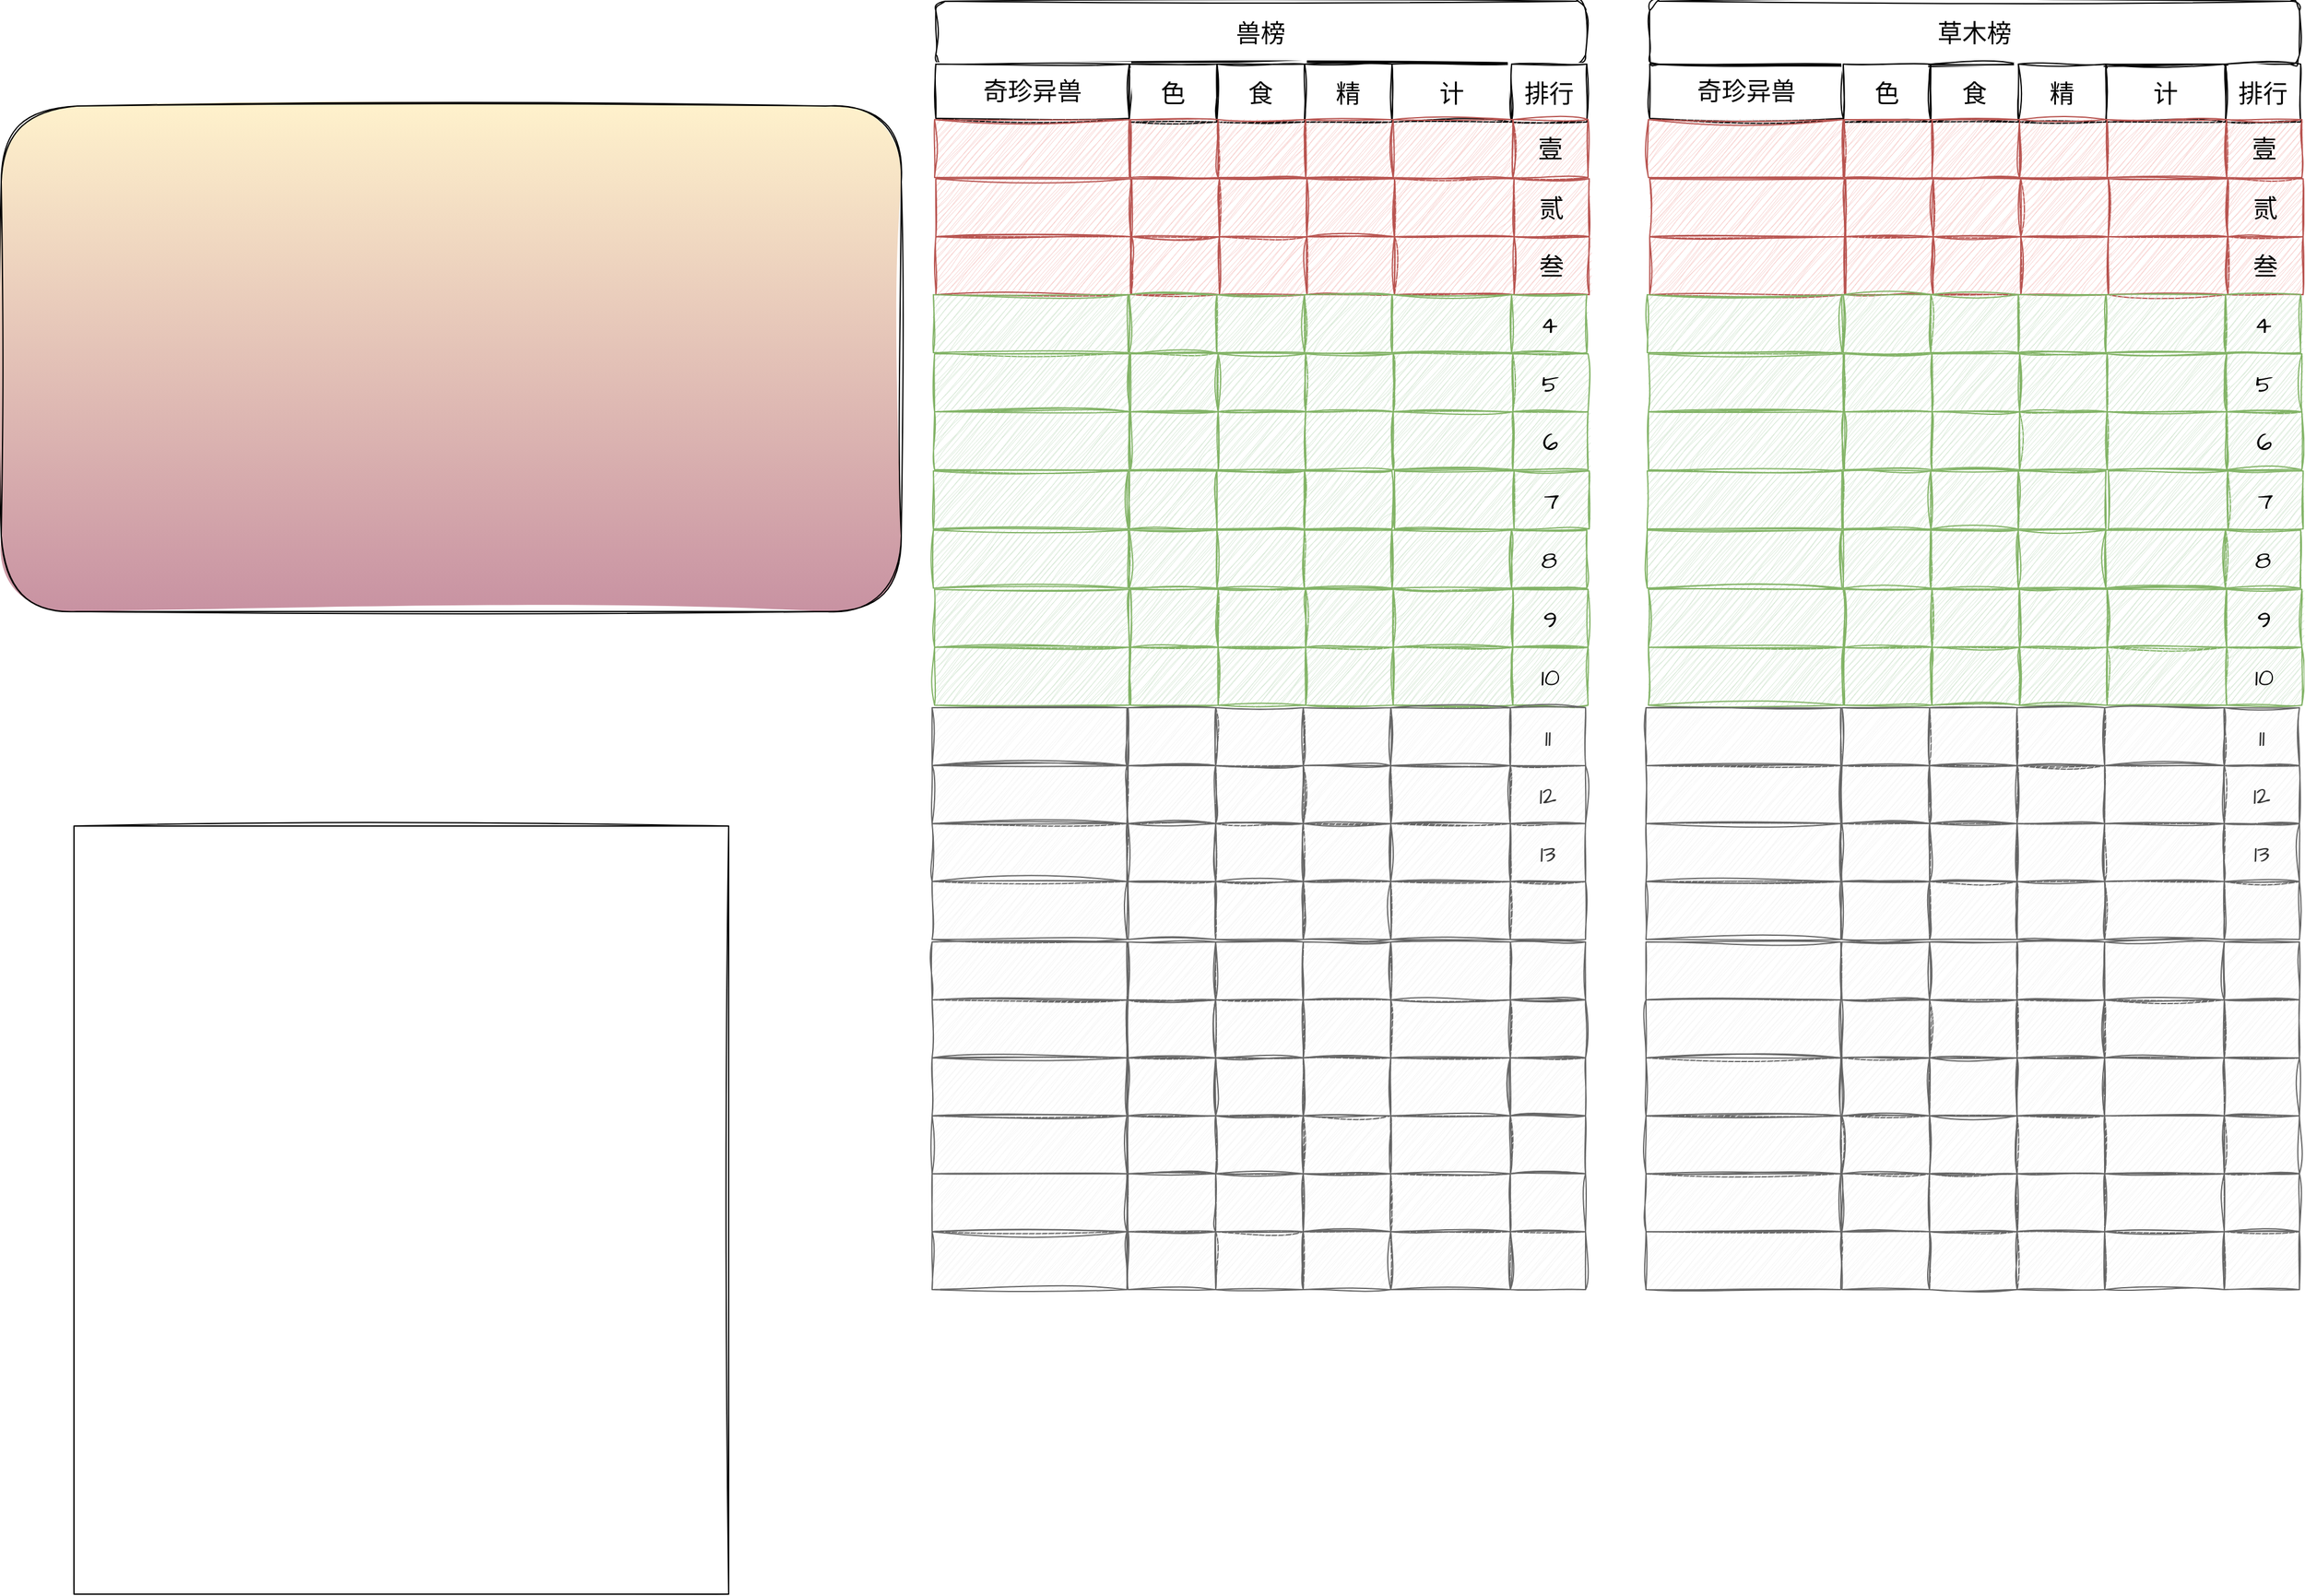 <mxfile version="20.8.23" type="github">
  <diagram name="第 1 页" id="xcLtO7XaCeu1rpA9z8i8">
    <mxGraphModel dx="1434" dy="802" grid="0" gridSize="10" guides="1" tooltips="1" connect="1" arrows="1" fold="1" page="1" pageScale="1" pageWidth="827" pageHeight="1169" background="none" math="0" shadow="0">
      <root>
        <mxCell id="0" />
        <mxCell id="1" parent="0" />
        <mxCell id="Xw4TS9QuK_xohdVHydM4-1" value="" style="rounded=1;whiteSpace=wrap;html=1;sketch=1;hachureGap=4;jiggle=2;curveFitting=1;fontFamily=Architects Daughter;fontSource=https%3A%2F%2Ffonts.googleapis.com%2Fcss%3Ffamily%3DArchitects%2BDaughter;fontSize=20;aspect=fixed;fillColor=#fff2cc;strokeColor=default;labelBorderColor=#2155FF;fillStyle=auto;gradientColor=#C892A2;glass=0;" parent="1" vertex="1">
          <mxGeometry x="120" y="90" width="730" height="410" as="geometry" />
        </mxCell>
        <mxCell id="nUT3khsGeMdMuA17AA8O-20" value="" style="rounded=0;whiteSpace=wrap;html=1;sketch=1;hachureGap=4;jiggle=2;curveFitting=1;fontFamily=Architects Daughter;fontSource=https%3A%2F%2Ffonts.googleapis.com%2Fcss%3Ffamily%3DArchitects%2BDaughter;fontSize=20;fillColor=none;movable=0;resizable=0;rotatable=0;deletable=0;editable=0;locked=1;connectable=0;" vertex="1" parent="1">
          <mxGeometry x="179" y="674" width="531" height="623" as="geometry" />
        </mxCell>
        <mxCell id="nUT3khsGeMdMuA17AA8O-151" value="" style="group" vertex="1" connectable="0" parent="1">
          <mxGeometry x="875" y="5" width="533" height="1045" as="geometry" />
        </mxCell>
        <mxCell id="nUT3khsGeMdMuA17AA8O-96" value="" style="group" vertex="1" connectable="0" parent="nUT3khsGeMdMuA17AA8O-151">
          <mxGeometry width="533" height="620" as="geometry" />
        </mxCell>
        <mxCell id="nUT3khsGeMdMuA17AA8O-21" value="兽榜" style="rounded=1;whiteSpace=wrap;html=1;sketch=1;hachureGap=4;jiggle=2;curveFitting=1;fontFamily=Architects Daughter;fontSource=https%3A%2F%2Ffonts.googleapis.com%2Fcss%3Ffamily%3DArchitects%2BDaughter;fontSize=20;container=0;" vertex="1" parent="nUT3khsGeMdMuA17AA8O-96">
          <mxGeometry x="3" width="527" height="51" as="geometry" />
        </mxCell>
        <mxCell id="nUT3khsGeMdMuA17AA8O-22" value="奇珍异兽" style="rounded=0;whiteSpace=wrap;html=1;sketch=1;hachureGap=4;jiggle=2;curveFitting=1;fontFamily=Architects Daughter;fontSource=https%3A%2F%2Ffonts.googleapis.com%2Fcss%3Ffamily%3DArchitects%2BDaughter;fontSize=20;container=0;" vertex="1" parent="nUT3khsGeMdMuA17AA8O-96">
          <mxGeometry x="3" y="51" width="157" height="44" as="geometry" />
        </mxCell>
        <mxCell id="nUT3khsGeMdMuA17AA8O-23" value="色" style="rounded=0;whiteSpace=wrap;html=1;sketch=1;hachureGap=4;jiggle=2;curveFitting=1;fontFamily=Architects Daughter;fontSource=https%3A%2F%2Ffonts.googleapis.com%2Fcss%3Ffamily%3DArchitects%2BDaughter;fontSize=20;container=0;" vertex="1" parent="nUT3khsGeMdMuA17AA8O-96">
          <mxGeometry x="160" y="51" width="71" height="47" as="geometry" />
        </mxCell>
        <mxCell id="nUT3khsGeMdMuA17AA8O-24" value="食" style="rounded=0;whiteSpace=wrap;html=1;sketch=1;hachureGap=4;jiggle=2;curveFitting=1;fontFamily=Architects Daughter;fontSource=https%3A%2F%2Ffonts.googleapis.com%2Fcss%3Ffamily%3DArchitects%2BDaughter;fontSize=20;container=0;" vertex="1" parent="nUT3khsGeMdMuA17AA8O-96">
          <mxGeometry x="231" y="51" width="71" height="47" as="geometry" />
        </mxCell>
        <mxCell id="nUT3khsGeMdMuA17AA8O-25" value="精" style="rounded=0;whiteSpace=wrap;html=1;sketch=1;hachureGap=4;jiggle=2;curveFitting=1;fontFamily=Architects Daughter;fontSource=https%3A%2F%2Ffonts.googleapis.com%2Fcss%3Ffamily%3DArchitects%2BDaughter;fontSize=20;container=0;" vertex="1" parent="nUT3khsGeMdMuA17AA8O-96">
          <mxGeometry x="302" y="51" width="71" height="47" as="geometry" />
        </mxCell>
        <mxCell id="nUT3khsGeMdMuA17AA8O-26" value="计" style="rounded=0;whiteSpace=wrap;html=1;sketch=1;hachureGap=4;jiggle=2;curveFitting=1;fontFamily=Architects Daughter;fontSource=https%3A%2F%2Ffonts.googleapis.com%2Fcss%3Ffamily%3DArchitects%2BDaughter;fontSize=20;container=0;" vertex="1" parent="nUT3khsGeMdMuA17AA8O-96">
          <mxGeometry x="373" y="51" width="97" height="47" as="geometry" />
        </mxCell>
        <mxCell id="nUT3khsGeMdMuA17AA8O-27" value="排行" style="rounded=0;whiteSpace=wrap;html=1;sketch=1;hachureGap=4;jiggle=2;curveFitting=1;fontFamily=Architects Daughter;fontSource=https%3A%2F%2Ffonts.googleapis.com%2Fcss%3Ffamily%3DArchitects%2BDaughter;fontSize=20;container=0;" vertex="1" parent="nUT3khsGeMdMuA17AA8O-96">
          <mxGeometry x="470" y="51" width="61" height="47" as="geometry" />
        </mxCell>
        <mxCell id="nUT3khsGeMdMuA17AA8O-28" value="" style="rounded=0;whiteSpace=wrap;html=1;sketch=1;hachureGap=4;jiggle=2;curveFitting=1;fontFamily=Architects Daughter;fontSource=https%3A%2F%2Ffonts.googleapis.com%2Fcss%3Ffamily%3DArchitects%2BDaughter;fontSize=20;container=0;fillColor=#f8cecc;strokeColor=#b85450;" vertex="1" parent="nUT3khsGeMdMuA17AA8O-96">
          <mxGeometry x="2" y="96" width="158" height="47" as="geometry" />
        </mxCell>
        <mxCell id="nUT3khsGeMdMuA17AA8O-29" value="" style="rounded=0;whiteSpace=wrap;html=1;sketch=1;hachureGap=4;jiggle=2;curveFitting=1;fontFamily=Architects Daughter;fontSource=https%3A%2F%2Ffonts.googleapis.com%2Fcss%3Ffamily%3DArchitects%2BDaughter;fontSize=20;container=0;fillColor=#f8cecc;strokeColor=#b85450;" vertex="1" parent="nUT3khsGeMdMuA17AA8O-96">
          <mxGeometry x="161" y="96" width="71" height="47" as="geometry" />
        </mxCell>
        <mxCell id="nUT3khsGeMdMuA17AA8O-30" value="" style="rounded=0;whiteSpace=wrap;html=1;sketch=1;hachureGap=4;jiggle=2;curveFitting=1;fontFamily=Architects Daughter;fontSource=https%3A%2F%2Ffonts.googleapis.com%2Fcss%3Ffamily%3DArchitects%2BDaughter;fontSize=20;container=0;fillColor=#f8cecc;strokeColor=#b85450;" vertex="1" parent="nUT3khsGeMdMuA17AA8O-96">
          <mxGeometry x="232" y="96" width="71" height="47" as="geometry" />
        </mxCell>
        <mxCell id="nUT3khsGeMdMuA17AA8O-31" value="" style="rounded=0;whiteSpace=wrap;html=1;sketch=1;hachureGap=4;jiggle=2;curveFitting=1;fontFamily=Architects Daughter;fontSource=https%3A%2F%2Ffonts.googleapis.com%2Fcss%3Ffamily%3DArchitects%2BDaughter;fontSize=20;container=0;fillColor=#f8cecc;strokeColor=#b85450;" vertex="1" parent="nUT3khsGeMdMuA17AA8O-96">
          <mxGeometry x="303" y="96" width="71" height="47" as="geometry" />
        </mxCell>
        <mxCell id="nUT3khsGeMdMuA17AA8O-32" value="" style="rounded=0;whiteSpace=wrap;html=1;sketch=1;hachureGap=4;jiggle=2;curveFitting=1;fontFamily=Architects Daughter;fontSource=https%3A%2F%2Ffonts.googleapis.com%2Fcss%3Ffamily%3DArchitects%2BDaughter;fontSize=20;container=0;fillColor=#f8cecc;strokeColor=#b85450;" vertex="1" parent="nUT3khsGeMdMuA17AA8O-96">
          <mxGeometry x="374" y="96" width="97" height="47" as="geometry" />
        </mxCell>
        <mxCell id="nUT3khsGeMdMuA17AA8O-33" value="壹" style="rounded=0;whiteSpace=wrap;html=1;sketch=1;hachureGap=4;jiggle=2;curveFitting=1;fontFamily=Architects Daughter;fontSource=https%3A%2F%2Ffonts.googleapis.com%2Fcss%3Ffamily%3DArchitects%2BDaughter;fontSize=20;container=0;fillColor=#f8cecc;strokeColor=#b85450;" vertex="1" parent="nUT3khsGeMdMuA17AA8O-96">
          <mxGeometry x="471" y="96" width="61" height="47" as="geometry" />
        </mxCell>
        <mxCell id="nUT3khsGeMdMuA17AA8O-34" value="" style="rounded=0;whiteSpace=wrap;html=1;sketch=1;hachureGap=4;jiggle=2;curveFitting=1;fontFamily=Architects Daughter;fontSource=https%3A%2F%2Ffonts.googleapis.com%2Fcss%3Ffamily%3DArchitects%2BDaughter;fontSize=20;container=0;fillColor=#f8cecc;strokeColor=#b85450;" vertex="1" parent="nUT3khsGeMdMuA17AA8O-96">
          <mxGeometry x="3" y="144" width="158" height="47" as="geometry" />
        </mxCell>
        <mxCell id="nUT3khsGeMdMuA17AA8O-35" value="" style="rounded=0;whiteSpace=wrap;html=1;sketch=1;hachureGap=4;jiggle=2;curveFitting=1;fontFamily=Architects Daughter;fontSource=https%3A%2F%2Ffonts.googleapis.com%2Fcss%3Ffamily%3DArchitects%2BDaughter;fontSize=20;container=0;fillColor=#f8cecc;strokeColor=#b85450;" vertex="1" parent="nUT3khsGeMdMuA17AA8O-96">
          <mxGeometry x="162" y="144" width="71" height="47" as="geometry" />
        </mxCell>
        <mxCell id="nUT3khsGeMdMuA17AA8O-36" value="" style="rounded=0;whiteSpace=wrap;html=1;sketch=1;hachureGap=4;jiggle=2;curveFitting=1;fontFamily=Architects Daughter;fontSource=https%3A%2F%2Ffonts.googleapis.com%2Fcss%3Ffamily%3DArchitects%2BDaughter;fontSize=20;container=0;fillColor=#f8cecc;strokeColor=#b85450;" vertex="1" parent="nUT3khsGeMdMuA17AA8O-96">
          <mxGeometry x="233" y="144" width="71" height="47" as="geometry" />
        </mxCell>
        <mxCell id="nUT3khsGeMdMuA17AA8O-37" value="" style="rounded=0;whiteSpace=wrap;html=1;sketch=1;hachureGap=4;jiggle=2;curveFitting=1;fontFamily=Architects Daughter;fontSource=https%3A%2F%2Ffonts.googleapis.com%2Fcss%3Ffamily%3DArchitects%2BDaughter;fontSize=20;container=0;fillColor=#f8cecc;strokeColor=#b85450;" vertex="1" parent="nUT3khsGeMdMuA17AA8O-96">
          <mxGeometry x="304" y="144" width="71" height="47" as="geometry" />
        </mxCell>
        <mxCell id="nUT3khsGeMdMuA17AA8O-38" value="" style="rounded=0;whiteSpace=wrap;html=1;sketch=1;hachureGap=4;jiggle=2;curveFitting=1;fontFamily=Architects Daughter;fontSource=https%3A%2F%2Ffonts.googleapis.com%2Fcss%3Ffamily%3DArchitects%2BDaughter;fontSize=20;container=0;fillColor=#f8cecc;strokeColor=#b85450;" vertex="1" parent="nUT3khsGeMdMuA17AA8O-96">
          <mxGeometry x="375" y="144" width="97" height="47" as="geometry" />
        </mxCell>
        <mxCell id="nUT3khsGeMdMuA17AA8O-39" value="贰" style="rounded=0;whiteSpace=wrap;html=1;sketch=1;hachureGap=4;jiggle=2;curveFitting=1;fontFamily=Architects Daughter;fontSource=https%3A%2F%2Ffonts.googleapis.com%2Fcss%3Ffamily%3DArchitects%2BDaughter;fontSize=20;container=0;fillColor=#f8cecc;strokeColor=#b85450;" vertex="1" parent="nUT3khsGeMdMuA17AA8O-96">
          <mxGeometry x="472" y="144" width="61" height="47" as="geometry" />
        </mxCell>
        <mxCell id="nUT3khsGeMdMuA17AA8O-40" value="" style="rounded=0;whiteSpace=wrap;html=1;sketch=1;hachureGap=4;jiggle=2;curveFitting=1;fontFamily=Architects Daughter;fontSource=https%3A%2F%2Ffonts.googleapis.com%2Fcss%3Ffamily%3DArchitects%2BDaughter;fontSize=20;container=0;fillColor=#f8cecc;strokeColor=#b85450;" vertex="1" parent="nUT3khsGeMdMuA17AA8O-96">
          <mxGeometry x="3" y="191" width="158" height="47" as="geometry" />
        </mxCell>
        <mxCell id="nUT3khsGeMdMuA17AA8O-41" value="" style="rounded=0;whiteSpace=wrap;html=1;sketch=1;hachureGap=4;jiggle=2;curveFitting=1;fontFamily=Architects Daughter;fontSource=https%3A%2F%2Ffonts.googleapis.com%2Fcss%3Ffamily%3DArchitects%2BDaughter;fontSize=20;container=0;fillColor=#f8cecc;strokeColor=#b85450;" vertex="1" parent="nUT3khsGeMdMuA17AA8O-96">
          <mxGeometry x="162" y="191" width="71" height="47" as="geometry" />
        </mxCell>
        <mxCell id="nUT3khsGeMdMuA17AA8O-42" value="" style="rounded=0;whiteSpace=wrap;html=1;sketch=1;hachureGap=4;jiggle=2;curveFitting=1;fontFamily=Architects Daughter;fontSource=https%3A%2F%2Ffonts.googleapis.com%2Fcss%3Ffamily%3DArchitects%2BDaughter;fontSize=20;container=0;fillColor=#f8cecc;strokeColor=#b85450;" vertex="1" parent="nUT3khsGeMdMuA17AA8O-96">
          <mxGeometry x="233" y="191" width="71" height="47" as="geometry" />
        </mxCell>
        <mxCell id="nUT3khsGeMdMuA17AA8O-43" value="" style="rounded=0;whiteSpace=wrap;html=1;sketch=1;hachureGap=4;jiggle=2;curveFitting=1;fontFamily=Architects Daughter;fontSource=https%3A%2F%2Ffonts.googleapis.com%2Fcss%3Ffamily%3DArchitects%2BDaughter;fontSize=20;container=0;fillColor=#f8cecc;strokeColor=#b85450;" vertex="1" parent="nUT3khsGeMdMuA17AA8O-96">
          <mxGeometry x="304" y="191" width="71" height="47" as="geometry" />
        </mxCell>
        <mxCell id="nUT3khsGeMdMuA17AA8O-44" value="" style="rounded=0;whiteSpace=wrap;html=1;sketch=1;hachureGap=4;jiggle=2;curveFitting=1;fontFamily=Architects Daughter;fontSource=https%3A%2F%2Ffonts.googleapis.com%2Fcss%3Ffamily%3DArchitects%2BDaughter;fontSize=20;container=0;fillColor=#f8cecc;strokeColor=#b85450;" vertex="1" parent="nUT3khsGeMdMuA17AA8O-96">
          <mxGeometry x="375" y="191" width="97" height="47" as="geometry" />
        </mxCell>
        <mxCell id="nUT3khsGeMdMuA17AA8O-45" value="叁" style="rounded=0;whiteSpace=wrap;html=1;sketch=1;hachureGap=4;jiggle=2;curveFitting=1;fontFamily=Architects Daughter;fontSource=https%3A%2F%2Ffonts.googleapis.com%2Fcss%3Ffamily%3DArchitects%2BDaughter;fontSize=20;container=0;fillColor=#f8cecc;strokeColor=#b85450;" vertex="1" parent="nUT3khsGeMdMuA17AA8O-96">
          <mxGeometry x="472" y="191" width="61" height="47" as="geometry" />
        </mxCell>
        <mxCell id="nUT3khsGeMdMuA17AA8O-46" value="" style="rounded=0;whiteSpace=wrap;html=1;sketch=1;hachureGap=4;jiggle=2;curveFitting=1;fontFamily=Architects Daughter;fontSource=https%3A%2F%2Ffonts.googleapis.com%2Fcss%3Ffamily%3DArchitects%2BDaughter;fontSize=20;container=0;fillColor=#d5e8d4;strokeColor=#82b366;" vertex="1" parent="nUT3khsGeMdMuA17AA8O-96">
          <mxGeometry x="1" y="238" width="158" height="47" as="geometry" />
        </mxCell>
        <mxCell id="nUT3khsGeMdMuA17AA8O-47" value="" style="rounded=0;whiteSpace=wrap;html=1;sketch=1;hachureGap=4;jiggle=2;curveFitting=1;fontFamily=Architects Daughter;fontSource=https%3A%2F%2Ffonts.googleapis.com%2Fcss%3Ffamily%3DArchitects%2BDaughter;fontSize=20;container=0;fillColor=#d5e8d4;strokeColor=#82b366;" vertex="1" parent="nUT3khsGeMdMuA17AA8O-96">
          <mxGeometry x="160" y="238" width="71" height="47" as="geometry" />
        </mxCell>
        <mxCell id="nUT3khsGeMdMuA17AA8O-48" value="" style="rounded=0;whiteSpace=wrap;html=1;sketch=1;hachureGap=4;jiggle=2;curveFitting=1;fontFamily=Architects Daughter;fontSource=https%3A%2F%2Ffonts.googleapis.com%2Fcss%3Ffamily%3DArchitects%2BDaughter;fontSize=20;container=0;fillColor=#d5e8d4;strokeColor=#82b366;" vertex="1" parent="nUT3khsGeMdMuA17AA8O-96">
          <mxGeometry x="231" y="238" width="71" height="47" as="geometry" />
        </mxCell>
        <mxCell id="nUT3khsGeMdMuA17AA8O-49" value="" style="rounded=0;whiteSpace=wrap;html=1;sketch=1;hachureGap=4;jiggle=2;curveFitting=1;fontFamily=Architects Daughter;fontSource=https%3A%2F%2Ffonts.googleapis.com%2Fcss%3Ffamily%3DArchitects%2BDaughter;fontSize=20;container=0;fillColor=#d5e8d4;strokeColor=#82b366;" vertex="1" parent="nUT3khsGeMdMuA17AA8O-96">
          <mxGeometry x="302" y="238" width="71" height="47" as="geometry" />
        </mxCell>
        <mxCell id="nUT3khsGeMdMuA17AA8O-50" value="" style="rounded=0;whiteSpace=wrap;html=1;sketch=1;hachureGap=4;jiggle=2;curveFitting=1;fontFamily=Architects Daughter;fontSource=https%3A%2F%2Ffonts.googleapis.com%2Fcss%3Ffamily%3DArchitects%2BDaughter;fontSize=20;container=0;fillColor=#d5e8d4;strokeColor=#82b366;" vertex="1" parent="nUT3khsGeMdMuA17AA8O-96">
          <mxGeometry x="373" y="238" width="97" height="47" as="geometry" />
        </mxCell>
        <mxCell id="nUT3khsGeMdMuA17AA8O-51" value="4" style="rounded=0;whiteSpace=wrap;html=1;sketch=1;hachureGap=4;jiggle=2;curveFitting=1;fontFamily=Architects Daughter;fontSource=https%3A%2F%2Ffonts.googleapis.com%2Fcss%3Ffamily%3DArchitects%2BDaughter;fontSize=20;container=0;fillColor=#d5e8d4;strokeColor=#82b366;" vertex="1" parent="nUT3khsGeMdMuA17AA8O-96">
          <mxGeometry x="470" y="238" width="61" height="47" as="geometry" />
        </mxCell>
        <mxCell id="nUT3khsGeMdMuA17AA8O-52" value="" style="rounded=0;whiteSpace=wrap;html=1;sketch=1;hachureGap=4;jiggle=2;curveFitting=1;fontFamily=Architects Daughter;fontSource=https%3A%2F%2Ffonts.googleapis.com%2Fcss%3Ffamily%3DArchitects%2BDaughter;fontSize=20;container=0;fillColor=#d5e8d4;strokeColor=#82b366;" vertex="1" parent="nUT3khsGeMdMuA17AA8O-96">
          <mxGeometry x="2" y="286" width="158" height="47" as="geometry" />
        </mxCell>
        <mxCell id="nUT3khsGeMdMuA17AA8O-53" value="" style="rounded=0;whiteSpace=wrap;html=1;sketch=1;hachureGap=4;jiggle=2;curveFitting=1;fontFamily=Architects Daughter;fontSource=https%3A%2F%2Ffonts.googleapis.com%2Fcss%3Ffamily%3DArchitects%2BDaughter;fontSize=20;container=0;fillColor=#d5e8d4;strokeColor=#82b366;" vertex="1" parent="nUT3khsGeMdMuA17AA8O-96">
          <mxGeometry x="161" y="286" width="71" height="47" as="geometry" />
        </mxCell>
        <mxCell id="nUT3khsGeMdMuA17AA8O-54" value="" style="rounded=0;whiteSpace=wrap;html=1;sketch=1;hachureGap=4;jiggle=2;curveFitting=1;fontFamily=Architects Daughter;fontSource=https%3A%2F%2Ffonts.googleapis.com%2Fcss%3Ffamily%3DArchitects%2BDaughter;fontSize=20;container=0;fillColor=#d5e8d4;strokeColor=#82b366;" vertex="1" parent="nUT3khsGeMdMuA17AA8O-96">
          <mxGeometry x="232" y="286" width="71" height="47" as="geometry" />
        </mxCell>
        <mxCell id="nUT3khsGeMdMuA17AA8O-55" value="" style="rounded=0;whiteSpace=wrap;html=1;sketch=1;hachureGap=4;jiggle=2;curveFitting=1;fontFamily=Architects Daughter;fontSource=https%3A%2F%2Ffonts.googleapis.com%2Fcss%3Ffamily%3DArchitects%2BDaughter;fontSize=20;container=0;fillColor=#d5e8d4;strokeColor=#82b366;" vertex="1" parent="nUT3khsGeMdMuA17AA8O-96">
          <mxGeometry x="303" y="286" width="71" height="47" as="geometry" />
        </mxCell>
        <mxCell id="nUT3khsGeMdMuA17AA8O-56" value="" style="rounded=0;whiteSpace=wrap;html=1;sketch=1;hachureGap=4;jiggle=2;curveFitting=1;fontFamily=Architects Daughter;fontSource=https%3A%2F%2Ffonts.googleapis.com%2Fcss%3Ffamily%3DArchitects%2BDaughter;fontSize=20;container=0;fillColor=#d5e8d4;strokeColor=#82b366;" vertex="1" parent="nUT3khsGeMdMuA17AA8O-96">
          <mxGeometry x="374" y="286" width="97" height="47" as="geometry" />
        </mxCell>
        <mxCell id="nUT3khsGeMdMuA17AA8O-57" value="5" style="rounded=0;whiteSpace=wrap;html=1;sketch=1;hachureGap=4;jiggle=2;curveFitting=1;fontFamily=Architects Daughter;fontSource=https%3A%2F%2Ffonts.googleapis.com%2Fcss%3Ffamily%3DArchitects%2BDaughter;fontSize=20;container=0;fillColor=#d5e8d4;strokeColor=#82b366;" vertex="1" parent="nUT3khsGeMdMuA17AA8O-96">
          <mxGeometry x="471" y="286" width="61" height="47" as="geometry" />
        </mxCell>
        <mxCell id="nUT3khsGeMdMuA17AA8O-58" value="" style="rounded=0;whiteSpace=wrap;html=1;sketch=1;hachureGap=4;jiggle=2;curveFitting=1;fontFamily=Architects Daughter;fontSource=https%3A%2F%2Ffonts.googleapis.com%2Fcss%3Ffamily%3DArchitects%2BDaughter;fontSize=20;container=0;fillColor=#d5e8d4;strokeColor=#82b366;" vertex="1" parent="nUT3khsGeMdMuA17AA8O-96">
          <mxGeometry x="2" y="333" width="158" height="47" as="geometry" />
        </mxCell>
        <mxCell id="nUT3khsGeMdMuA17AA8O-59" value="" style="rounded=0;whiteSpace=wrap;html=1;sketch=1;hachureGap=4;jiggle=2;curveFitting=1;fontFamily=Architects Daughter;fontSource=https%3A%2F%2Ffonts.googleapis.com%2Fcss%3Ffamily%3DArchitects%2BDaughter;fontSize=20;container=0;fillColor=#d5e8d4;strokeColor=#82b366;" vertex="1" parent="nUT3khsGeMdMuA17AA8O-96">
          <mxGeometry x="161" y="333" width="71" height="47" as="geometry" />
        </mxCell>
        <mxCell id="nUT3khsGeMdMuA17AA8O-60" value="" style="rounded=0;whiteSpace=wrap;html=1;sketch=1;hachureGap=4;jiggle=2;curveFitting=1;fontFamily=Architects Daughter;fontSource=https%3A%2F%2Ffonts.googleapis.com%2Fcss%3Ffamily%3DArchitects%2BDaughter;fontSize=20;container=0;fillColor=#d5e8d4;strokeColor=#82b366;" vertex="1" parent="nUT3khsGeMdMuA17AA8O-96">
          <mxGeometry x="232" y="333" width="71" height="47" as="geometry" />
        </mxCell>
        <mxCell id="nUT3khsGeMdMuA17AA8O-61" value="" style="rounded=0;whiteSpace=wrap;html=1;sketch=1;hachureGap=4;jiggle=2;curveFitting=1;fontFamily=Architects Daughter;fontSource=https%3A%2F%2Ffonts.googleapis.com%2Fcss%3Ffamily%3DArchitects%2BDaughter;fontSize=20;container=0;fillColor=#d5e8d4;strokeColor=#82b366;" vertex="1" parent="nUT3khsGeMdMuA17AA8O-96">
          <mxGeometry x="303" y="333" width="71" height="47" as="geometry" />
        </mxCell>
        <mxCell id="nUT3khsGeMdMuA17AA8O-62" value="" style="rounded=0;whiteSpace=wrap;html=1;sketch=1;hachureGap=4;jiggle=2;curveFitting=1;fontFamily=Architects Daughter;fontSource=https%3A%2F%2Ffonts.googleapis.com%2Fcss%3Ffamily%3DArchitects%2BDaughter;fontSize=20;container=0;fillColor=#d5e8d4;strokeColor=#82b366;" vertex="1" parent="nUT3khsGeMdMuA17AA8O-96">
          <mxGeometry x="374" y="333" width="97" height="47" as="geometry" />
        </mxCell>
        <mxCell id="nUT3khsGeMdMuA17AA8O-63" value="6" style="rounded=0;whiteSpace=wrap;html=1;sketch=1;hachureGap=4;jiggle=2;curveFitting=1;fontFamily=Architects Daughter;fontSource=https%3A%2F%2Ffonts.googleapis.com%2Fcss%3Ffamily%3DArchitects%2BDaughter;fontSize=20;container=0;fillColor=#d5e8d4;strokeColor=#82b366;" vertex="1" parent="nUT3khsGeMdMuA17AA8O-96">
          <mxGeometry x="471" y="333" width="61" height="47" as="geometry" />
        </mxCell>
        <mxCell id="nUT3khsGeMdMuA17AA8O-64" value="" style="rounded=0;whiteSpace=wrap;html=1;sketch=1;hachureGap=4;jiggle=2;curveFitting=1;fontFamily=Architects Daughter;fontSource=https%3A%2F%2Ffonts.googleapis.com%2Fcss%3Ffamily%3DArchitects%2BDaughter;fontSize=20;container=0;fillColor=#d5e8d4;strokeColor=#82b366;" vertex="1" parent="nUT3khsGeMdMuA17AA8O-96">
          <mxGeometry x="1" y="381" width="158" height="47" as="geometry" />
        </mxCell>
        <mxCell id="nUT3khsGeMdMuA17AA8O-65" value="" style="rounded=0;whiteSpace=wrap;html=1;sketch=1;hachureGap=4;jiggle=2;curveFitting=1;fontFamily=Architects Daughter;fontSource=https%3A%2F%2Ffonts.googleapis.com%2Fcss%3Ffamily%3DArchitects%2BDaughter;fontSize=20;container=0;fillColor=#d5e8d4;strokeColor=#82b366;" vertex="1" parent="nUT3khsGeMdMuA17AA8O-96">
          <mxGeometry x="160" y="381" width="71" height="47" as="geometry" />
        </mxCell>
        <mxCell id="nUT3khsGeMdMuA17AA8O-66" value="" style="rounded=0;whiteSpace=wrap;html=1;sketch=1;hachureGap=4;jiggle=2;curveFitting=1;fontFamily=Architects Daughter;fontSource=https%3A%2F%2Ffonts.googleapis.com%2Fcss%3Ffamily%3DArchitects%2BDaughter;fontSize=20;container=0;fillColor=#d5e8d4;strokeColor=#82b366;" vertex="1" parent="nUT3khsGeMdMuA17AA8O-96">
          <mxGeometry x="231" y="381" width="71" height="47" as="geometry" />
        </mxCell>
        <mxCell id="nUT3khsGeMdMuA17AA8O-67" value="" style="rounded=0;whiteSpace=wrap;html=1;sketch=1;hachureGap=4;jiggle=2;curveFitting=1;fontFamily=Architects Daughter;fontSource=https%3A%2F%2Ffonts.googleapis.com%2Fcss%3Ffamily%3DArchitects%2BDaughter;fontSize=20;container=0;fillColor=#d5e8d4;strokeColor=#82b366;" vertex="1" parent="nUT3khsGeMdMuA17AA8O-96">
          <mxGeometry x="302" y="381" width="71" height="47" as="geometry" />
        </mxCell>
        <mxCell id="nUT3khsGeMdMuA17AA8O-68" value="" style="rounded=0;whiteSpace=wrap;html=1;sketch=1;hachureGap=4;jiggle=2;curveFitting=1;fontFamily=Architects Daughter;fontSource=https%3A%2F%2Ffonts.googleapis.com%2Fcss%3Ffamily%3DArchitects%2BDaughter;fontSize=20;container=0;fillColor=#d5e8d4;strokeColor=#82b366;" vertex="1" parent="nUT3khsGeMdMuA17AA8O-96">
          <mxGeometry x="375" y="381" width="97" height="47" as="geometry" />
        </mxCell>
        <mxCell id="nUT3khsGeMdMuA17AA8O-69" value="7" style="rounded=0;whiteSpace=wrap;html=1;sketch=1;hachureGap=4;jiggle=2;curveFitting=1;fontFamily=Architects Daughter;fontSource=https%3A%2F%2Ffonts.googleapis.com%2Fcss%3Ffamily%3DArchitects%2BDaughter;fontSize=20;container=0;fillColor=#d5e8d4;strokeColor=#82b366;" vertex="1" parent="nUT3khsGeMdMuA17AA8O-96">
          <mxGeometry x="472" y="381" width="61" height="47" as="geometry" />
        </mxCell>
        <mxCell id="nUT3khsGeMdMuA17AA8O-70" value="" style="rounded=0;whiteSpace=wrap;html=1;sketch=1;hachureGap=4;jiggle=2;curveFitting=1;fontFamily=Architects Daughter;fontSource=https%3A%2F%2Ffonts.googleapis.com%2Fcss%3Ffamily%3DArchitects%2BDaughter;fontSize=20;container=0;fillColor=#d5e8d4;strokeColor=#82b366;" vertex="1" parent="nUT3khsGeMdMuA17AA8O-96">
          <mxGeometry x="1" y="429" width="158" height="47" as="geometry" />
        </mxCell>
        <mxCell id="nUT3khsGeMdMuA17AA8O-71" value="" style="rounded=0;whiteSpace=wrap;html=1;sketch=1;hachureGap=4;jiggle=2;curveFitting=1;fontFamily=Architects Daughter;fontSource=https%3A%2F%2Ffonts.googleapis.com%2Fcss%3Ffamily%3DArchitects%2BDaughter;fontSize=20;container=0;fillColor=#d5e8d4;strokeColor=#82b366;" vertex="1" parent="nUT3khsGeMdMuA17AA8O-96">
          <mxGeometry x="160" y="429" width="71" height="47" as="geometry" />
        </mxCell>
        <mxCell id="nUT3khsGeMdMuA17AA8O-72" value="" style="rounded=0;whiteSpace=wrap;html=1;sketch=1;hachureGap=4;jiggle=2;curveFitting=1;fontFamily=Architects Daughter;fontSource=https%3A%2F%2Ffonts.googleapis.com%2Fcss%3Ffamily%3DArchitects%2BDaughter;fontSize=20;container=0;fillColor=#d5e8d4;strokeColor=#82b366;" vertex="1" parent="nUT3khsGeMdMuA17AA8O-96">
          <mxGeometry x="231" y="429" width="71" height="47" as="geometry" />
        </mxCell>
        <mxCell id="nUT3khsGeMdMuA17AA8O-73" value="" style="rounded=0;whiteSpace=wrap;html=1;sketch=1;hachureGap=4;jiggle=2;curveFitting=1;fontFamily=Architects Daughter;fontSource=https%3A%2F%2Ffonts.googleapis.com%2Fcss%3Ffamily%3DArchitects%2BDaughter;fontSize=20;container=0;fillColor=#d5e8d4;strokeColor=#82b366;" vertex="1" parent="nUT3khsGeMdMuA17AA8O-96">
          <mxGeometry x="302" y="429" width="71" height="47" as="geometry" />
        </mxCell>
        <mxCell id="nUT3khsGeMdMuA17AA8O-74" value="" style="rounded=0;whiteSpace=wrap;html=1;sketch=1;hachureGap=4;jiggle=2;curveFitting=1;fontFamily=Architects Daughter;fontSource=https%3A%2F%2Ffonts.googleapis.com%2Fcss%3Ffamily%3DArchitects%2BDaughter;fontSize=20;container=0;fillColor=#d5e8d4;strokeColor=#82b366;" vertex="1" parent="nUT3khsGeMdMuA17AA8O-96">
          <mxGeometry x="373" y="429" width="97" height="47" as="geometry" />
        </mxCell>
        <mxCell id="nUT3khsGeMdMuA17AA8O-75" value="8" style="rounded=0;whiteSpace=wrap;html=1;sketch=1;hachureGap=4;jiggle=2;curveFitting=1;fontFamily=Architects Daughter;fontSource=https%3A%2F%2Ffonts.googleapis.com%2Fcss%3Ffamily%3DArchitects%2BDaughter;fontSize=20;container=0;fillColor=#d5e8d4;strokeColor=#82b366;" vertex="1" parent="nUT3khsGeMdMuA17AA8O-96">
          <mxGeometry x="470" y="429" width="61" height="47" as="geometry" />
        </mxCell>
        <mxCell id="nUT3khsGeMdMuA17AA8O-76" value="" style="rounded=0;whiteSpace=wrap;html=1;sketch=1;hachureGap=4;jiggle=2;curveFitting=1;fontFamily=Architects Daughter;fontSource=https%3A%2F%2Ffonts.googleapis.com%2Fcss%3Ffamily%3DArchitects%2BDaughter;fontSize=20;container=0;fillColor=#d5e8d4;strokeColor=#82b366;" vertex="1" parent="nUT3khsGeMdMuA17AA8O-96">
          <mxGeometry x="2" y="477" width="158" height="47" as="geometry" />
        </mxCell>
        <mxCell id="nUT3khsGeMdMuA17AA8O-77" value="" style="rounded=0;whiteSpace=wrap;html=1;sketch=1;hachureGap=4;jiggle=2;curveFitting=1;fontFamily=Architects Daughter;fontSource=https%3A%2F%2Ffonts.googleapis.com%2Fcss%3Ffamily%3DArchitects%2BDaughter;fontSize=20;container=0;fillColor=#d5e8d4;strokeColor=#82b366;" vertex="1" parent="nUT3khsGeMdMuA17AA8O-96">
          <mxGeometry x="161" y="477" width="71" height="47" as="geometry" />
        </mxCell>
        <mxCell id="nUT3khsGeMdMuA17AA8O-78" value="" style="rounded=0;whiteSpace=wrap;html=1;sketch=1;hachureGap=4;jiggle=2;curveFitting=1;fontFamily=Architects Daughter;fontSource=https%3A%2F%2Ffonts.googleapis.com%2Fcss%3Ffamily%3DArchitects%2BDaughter;fontSize=20;container=0;fillColor=#d5e8d4;strokeColor=#82b366;" vertex="1" parent="nUT3khsGeMdMuA17AA8O-96">
          <mxGeometry x="232" y="477" width="71" height="47" as="geometry" />
        </mxCell>
        <mxCell id="nUT3khsGeMdMuA17AA8O-79" value="" style="rounded=0;whiteSpace=wrap;html=1;sketch=1;hachureGap=4;jiggle=2;curveFitting=1;fontFamily=Architects Daughter;fontSource=https%3A%2F%2Ffonts.googleapis.com%2Fcss%3Ffamily%3DArchitects%2BDaughter;fontSize=20;container=0;fillColor=#d5e8d4;strokeColor=#82b366;" vertex="1" parent="nUT3khsGeMdMuA17AA8O-96">
          <mxGeometry x="303" y="477" width="71" height="47" as="geometry" />
        </mxCell>
        <mxCell id="nUT3khsGeMdMuA17AA8O-80" value="" style="rounded=0;whiteSpace=wrap;html=1;sketch=1;hachureGap=4;jiggle=2;curveFitting=1;fontFamily=Architects Daughter;fontSource=https%3A%2F%2Ffonts.googleapis.com%2Fcss%3Ffamily%3DArchitects%2BDaughter;fontSize=20;container=0;fillColor=#d5e8d4;strokeColor=#82b366;" vertex="1" parent="nUT3khsGeMdMuA17AA8O-96">
          <mxGeometry x="374" y="477" width="97" height="47" as="geometry" />
        </mxCell>
        <mxCell id="nUT3khsGeMdMuA17AA8O-81" value="9" style="rounded=0;whiteSpace=wrap;html=1;sketch=1;hachureGap=4;jiggle=2;curveFitting=1;fontFamily=Architects Daughter;fontSource=https%3A%2F%2Ffonts.googleapis.com%2Fcss%3Ffamily%3DArchitects%2BDaughter;fontSize=20;container=0;fillColor=#d5e8d4;strokeColor=#82b366;" vertex="1" parent="nUT3khsGeMdMuA17AA8O-96">
          <mxGeometry x="471" y="477" width="61" height="47" as="geometry" />
        </mxCell>
        <mxCell id="nUT3khsGeMdMuA17AA8O-82" value="" style="rounded=0;whiteSpace=wrap;html=1;sketch=1;hachureGap=4;jiggle=2;curveFitting=1;fontFamily=Architects Daughter;fontSource=https%3A%2F%2Ffonts.googleapis.com%2Fcss%3Ffamily%3DArchitects%2BDaughter;fontSize=20;container=0;fillColor=#d5e8d4;strokeColor=#82b366;" vertex="1" parent="nUT3khsGeMdMuA17AA8O-96">
          <mxGeometry x="2" y="524" width="158" height="47" as="geometry" />
        </mxCell>
        <mxCell id="nUT3khsGeMdMuA17AA8O-83" value="" style="rounded=0;whiteSpace=wrap;html=1;sketch=1;hachureGap=4;jiggle=2;curveFitting=1;fontFamily=Architects Daughter;fontSource=https%3A%2F%2Ffonts.googleapis.com%2Fcss%3Ffamily%3DArchitects%2BDaughter;fontSize=20;container=0;fillColor=#d5e8d4;strokeColor=#82b366;" vertex="1" parent="nUT3khsGeMdMuA17AA8O-96">
          <mxGeometry x="161" y="524" width="71" height="47" as="geometry" />
        </mxCell>
        <mxCell id="nUT3khsGeMdMuA17AA8O-84" value="" style="rounded=0;whiteSpace=wrap;html=1;sketch=1;hachureGap=4;jiggle=2;curveFitting=1;fontFamily=Architects Daughter;fontSource=https%3A%2F%2Ffonts.googleapis.com%2Fcss%3Ffamily%3DArchitects%2BDaughter;fontSize=20;container=0;fillColor=#d5e8d4;strokeColor=#82b366;" vertex="1" parent="nUT3khsGeMdMuA17AA8O-96">
          <mxGeometry x="232" y="524" width="71" height="47" as="geometry" />
        </mxCell>
        <mxCell id="nUT3khsGeMdMuA17AA8O-85" value="" style="rounded=0;whiteSpace=wrap;html=1;sketch=1;hachureGap=4;jiggle=2;curveFitting=1;fontFamily=Architects Daughter;fontSource=https%3A%2F%2Ffonts.googleapis.com%2Fcss%3Ffamily%3DArchitects%2BDaughter;fontSize=20;container=0;fillColor=#d5e8d4;strokeColor=#82b366;" vertex="1" parent="nUT3khsGeMdMuA17AA8O-96">
          <mxGeometry x="303" y="524" width="71" height="47" as="geometry" />
        </mxCell>
        <mxCell id="nUT3khsGeMdMuA17AA8O-86" value="" style="rounded=0;whiteSpace=wrap;html=1;sketch=1;hachureGap=4;jiggle=2;curveFitting=1;fontFamily=Architects Daughter;fontSource=https%3A%2F%2Ffonts.googleapis.com%2Fcss%3Ffamily%3DArchitects%2BDaughter;fontSize=20;container=0;fillColor=#d5e8d4;strokeColor=#82b366;" vertex="1" parent="nUT3khsGeMdMuA17AA8O-96">
          <mxGeometry x="374" y="524" width="97" height="47" as="geometry" />
        </mxCell>
        <mxCell id="nUT3khsGeMdMuA17AA8O-87" value="10" style="rounded=0;whiteSpace=wrap;html=1;sketch=1;hachureGap=4;jiggle=2;curveFitting=1;fontFamily=Architects Daughter;fontSource=https%3A%2F%2Ffonts.googleapis.com%2Fcss%3Ffamily%3DArchitects%2BDaughter;fontSize=20;container=0;fillColor=#d5e8d4;strokeColor=#82b366;" vertex="1" parent="nUT3khsGeMdMuA17AA8O-96">
          <mxGeometry x="471" y="524" width="61" height="47" as="geometry" />
        </mxCell>
        <mxCell id="nUT3khsGeMdMuA17AA8O-88" value="" style="rounded=0;whiteSpace=wrap;html=1;sketch=1;hachureGap=4;jiggle=2;curveFitting=1;fontFamily=Architects Daughter;fontSource=https%3A%2F%2Ffonts.googleapis.com%2Fcss%3Ffamily%3DArchitects%2BDaughter;fontSize=20;container=0;fillColor=#f5f5f5;fontColor=#333333;strokeColor=#666666;" vertex="1" parent="nUT3khsGeMdMuA17AA8O-96">
          <mxGeometry y="573" width="158" height="47" as="geometry" />
        </mxCell>
        <mxCell id="nUT3khsGeMdMuA17AA8O-89" value="" style="rounded=0;whiteSpace=wrap;html=1;sketch=1;hachureGap=4;jiggle=2;curveFitting=1;fontFamily=Architects Daughter;fontSource=https%3A%2F%2Ffonts.googleapis.com%2Fcss%3Ffamily%3DArchitects%2BDaughter;fontSize=20;container=0;fillColor=#f5f5f5;fontColor=#333333;strokeColor=#666666;" vertex="1" parent="nUT3khsGeMdMuA17AA8O-96">
          <mxGeometry x="159" y="573" width="71" height="47" as="geometry" />
        </mxCell>
        <mxCell id="nUT3khsGeMdMuA17AA8O-90" value="" style="rounded=0;whiteSpace=wrap;html=1;sketch=1;hachureGap=4;jiggle=2;curveFitting=1;fontFamily=Architects Daughter;fontSource=https%3A%2F%2Ffonts.googleapis.com%2Fcss%3Ffamily%3DArchitects%2BDaughter;fontSize=20;container=0;fillColor=#f5f5f5;fontColor=#333333;strokeColor=#666666;" vertex="1" parent="nUT3khsGeMdMuA17AA8O-96">
          <mxGeometry x="230" y="573" width="71" height="47" as="geometry" />
        </mxCell>
        <mxCell id="nUT3khsGeMdMuA17AA8O-91" value="" style="rounded=0;whiteSpace=wrap;html=1;sketch=1;hachureGap=4;jiggle=2;curveFitting=1;fontFamily=Architects Daughter;fontSource=https%3A%2F%2Ffonts.googleapis.com%2Fcss%3Ffamily%3DArchitects%2BDaughter;fontSize=20;container=0;fillColor=#f5f5f5;fontColor=#333333;strokeColor=#666666;" vertex="1" parent="nUT3khsGeMdMuA17AA8O-96">
          <mxGeometry x="301" y="573" width="71" height="47" as="geometry" />
        </mxCell>
        <mxCell id="nUT3khsGeMdMuA17AA8O-92" value="" style="rounded=0;whiteSpace=wrap;html=1;sketch=1;hachureGap=4;jiggle=2;curveFitting=1;fontFamily=Architects Daughter;fontSource=https%3A%2F%2Ffonts.googleapis.com%2Fcss%3Ffamily%3DArchitects%2BDaughter;fontSize=20;container=0;fillColor=#f5f5f5;fontColor=#333333;strokeColor=#666666;" vertex="1" parent="nUT3khsGeMdMuA17AA8O-96">
          <mxGeometry x="372" y="573" width="97" height="47" as="geometry" />
        </mxCell>
        <mxCell id="nUT3khsGeMdMuA17AA8O-93" value="11" style="rounded=0;whiteSpace=wrap;html=1;sketch=1;hachureGap=4;jiggle=2;curveFitting=1;fontFamily=Architects Daughter;fontSource=https%3A%2F%2Ffonts.googleapis.com%2Fcss%3Ffamily%3DArchitects%2BDaughter;fontSize=20;container=0;fillColor=#f5f5f5;fontColor=#333333;strokeColor=#666666;" vertex="1" parent="nUT3khsGeMdMuA17AA8O-96">
          <mxGeometry x="469" y="573" width="61" height="47" as="geometry" />
        </mxCell>
        <mxCell id="nUT3khsGeMdMuA17AA8O-97" value="" style="rounded=0;whiteSpace=wrap;html=1;sketch=1;hachureGap=4;jiggle=2;curveFitting=1;fontFamily=Architects Daughter;fontSource=https%3A%2F%2Ffonts.googleapis.com%2Fcss%3Ffamily%3DArchitects%2BDaughter;fontSize=20;container=0;fillColor=#f5f5f5;fontColor=#333333;strokeColor=#666666;" vertex="1" parent="nUT3khsGeMdMuA17AA8O-151">
          <mxGeometry y="620" width="158" height="47" as="geometry" />
        </mxCell>
        <mxCell id="nUT3khsGeMdMuA17AA8O-98" value="" style="rounded=0;whiteSpace=wrap;html=1;sketch=1;hachureGap=4;jiggle=2;curveFitting=1;fontFamily=Architects Daughter;fontSource=https%3A%2F%2Ffonts.googleapis.com%2Fcss%3Ffamily%3DArchitects%2BDaughter;fontSize=20;container=0;fillColor=#f5f5f5;fontColor=#333333;strokeColor=#666666;" vertex="1" parent="nUT3khsGeMdMuA17AA8O-151">
          <mxGeometry x="159" y="620" width="71" height="47" as="geometry" />
        </mxCell>
        <mxCell id="nUT3khsGeMdMuA17AA8O-99" value="" style="rounded=0;whiteSpace=wrap;html=1;sketch=1;hachureGap=4;jiggle=2;curveFitting=1;fontFamily=Architects Daughter;fontSource=https%3A%2F%2Ffonts.googleapis.com%2Fcss%3Ffamily%3DArchitects%2BDaughter;fontSize=20;container=0;fillColor=#f5f5f5;fontColor=#333333;strokeColor=#666666;" vertex="1" parent="nUT3khsGeMdMuA17AA8O-151">
          <mxGeometry x="230" y="620" width="71" height="47" as="geometry" />
        </mxCell>
        <mxCell id="nUT3khsGeMdMuA17AA8O-100" value="" style="rounded=0;whiteSpace=wrap;html=1;sketch=1;hachureGap=4;jiggle=2;curveFitting=1;fontFamily=Architects Daughter;fontSource=https%3A%2F%2Ffonts.googleapis.com%2Fcss%3Ffamily%3DArchitects%2BDaughter;fontSize=20;container=0;fillColor=#f5f5f5;fontColor=#333333;strokeColor=#666666;" vertex="1" parent="nUT3khsGeMdMuA17AA8O-151">
          <mxGeometry x="301" y="620" width="71" height="47" as="geometry" />
        </mxCell>
        <mxCell id="nUT3khsGeMdMuA17AA8O-101" value="" style="rounded=0;whiteSpace=wrap;html=1;sketch=1;hachureGap=4;jiggle=2;curveFitting=1;fontFamily=Architects Daughter;fontSource=https%3A%2F%2Ffonts.googleapis.com%2Fcss%3Ffamily%3DArchitects%2BDaughter;fontSize=20;container=0;fillColor=#f5f5f5;fontColor=#333333;strokeColor=#666666;" vertex="1" parent="nUT3khsGeMdMuA17AA8O-151">
          <mxGeometry x="372" y="620" width="97" height="47" as="geometry" />
        </mxCell>
        <mxCell id="nUT3khsGeMdMuA17AA8O-102" value="12" style="rounded=0;whiteSpace=wrap;html=1;sketch=1;hachureGap=4;jiggle=2;curveFitting=1;fontFamily=Architects Daughter;fontSource=https%3A%2F%2Ffonts.googleapis.com%2Fcss%3Ffamily%3DArchitects%2BDaughter;fontSize=20;container=0;fillColor=#f5f5f5;fontColor=#333333;strokeColor=#666666;" vertex="1" parent="nUT3khsGeMdMuA17AA8O-151">
          <mxGeometry x="469" y="620" width="61" height="47" as="geometry" />
        </mxCell>
        <mxCell id="nUT3khsGeMdMuA17AA8O-103" value="" style="rounded=0;whiteSpace=wrap;html=1;sketch=1;hachureGap=4;jiggle=2;curveFitting=1;fontFamily=Architects Daughter;fontSource=https%3A%2F%2Ffonts.googleapis.com%2Fcss%3Ffamily%3DArchitects%2BDaughter;fontSize=20;container=0;fillColor=#f5f5f5;fontColor=#333333;strokeColor=#666666;" vertex="1" parent="nUT3khsGeMdMuA17AA8O-151">
          <mxGeometry y="667" width="158" height="47" as="geometry" />
        </mxCell>
        <mxCell id="nUT3khsGeMdMuA17AA8O-104" value="" style="rounded=0;whiteSpace=wrap;html=1;sketch=1;hachureGap=4;jiggle=2;curveFitting=1;fontFamily=Architects Daughter;fontSource=https%3A%2F%2Ffonts.googleapis.com%2Fcss%3Ffamily%3DArchitects%2BDaughter;fontSize=20;container=0;fillColor=#f5f5f5;fontColor=#333333;strokeColor=#666666;" vertex="1" parent="nUT3khsGeMdMuA17AA8O-151">
          <mxGeometry x="159" y="667" width="71" height="47" as="geometry" />
        </mxCell>
        <mxCell id="nUT3khsGeMdMuA17AA8O-105" value="" style="rounded=0;whiteSpace=wrap;html=1;sketch=1;hachureGap=4;jiggle=2;curveFitting=1;fontFamily=Architects Daughter;fontSource=https%3A%2F%2Ffonts.googleapis.com%2Fcss%3Ffamily%3DArchitects%2BDaughter;fontSize=20;container=0;fillColor=#f5f5f5;fontColor=#333333;strokeColor=#666666;" vertex="1" parent="nUT3khsGeMdMuA17AA8O-151">
          <mxGeometry x="230" y="667" width="71" height="47" as="geometry" />
        </mxCell>
        <mxCell id="nUT3khsGeMdMuA17AA8O-106" value="" style="rounded=0;whiteSpace=wrap;html=1;sketch=1;hachureGap=4;jiggle=2;curveFitting=1;fontFamily=Architects Daughter;fontSource=https%3A%2F%2Ffonts.googleapis.com%2Fcss%3Ffamily%3DArchitects%2BDaughter;fontSize=20;container=0;fillColor=#f5f5f5;fontColor=#333333;strokeColor=#666666;" vertex="1" parent="nUT3khsGeMdMuA17AA8O-151">
          <mxGeometry x="301" y="667" width="71" height="47" as="geometry" />
        </mxCell>
        <mxCell id="nUT3khsGeMdMuA17AA8O-107" value="" style="rounded=0;whiteSpace=wrap;html=1;sketch=1;hachureGap=4;jiggle=2;curveFitting=1;fontFamily=Architects Daughter;fontSource=https%3A%2F%2Ffonts.googleapis.com%2Fcss%3Ffamily%3DArchitects%2BDaughter;fontSize=20;container=0;fillColor=#f5f5f5;fontColor=#333333;strokeColor=#666666;" vertex="1" parent="nUT3khsGeMdMuA17AA8O-151">
          <mxGeometry x="372" y="667" width="97" height="47" as="geometry" />
        </mxCell>
        <mxCell id="nUT3khsGeMdMuA17AA8O-108" value="13" style="rounded=0;whiteSpace=wrap;html=1;sketch=1;hachureGap=4;jiggle=2;curveFitting=1;fontFamily=Architects Daughter;fontSource=https%3A%2F%2Ffonts.googleapis.com%2Fcss%3Ffamily%3DArchitects%2BDaughter;fontSize=20;container=0;fillColor=#f5f5f5;fontColor=#333333;strokeColor=#666666;" vertex="1" parent="nUT3khsGeMdMuA17AA8O-151">
          <mxGeometry x="469" y="667" width="61" height="47" as="geometry" />
        </mxCell>
        <mxCell id="nUT3khsGeMdMuA17AA8O-109" value="" style="rounded=0;whiteSpace=wrap;html=1;sketch=1;hachureGap=4;jiggle=2;curveFitting=1;fontFamily=Architects Daughter;fontSource=https%3A%2F%2Ffonts.googleapis.com%2Fcss%3Ffamily%3DArchitects%2BDaughter;fontSize=20;container=0;fillColor=#f5f5f5;fontColor=#333333;strokeColor=#666666;" vertex="1" parent="nUT3khsGeMdMuA17AA8O-151">
          <mxGeometry y="714" width="158" height="47" as="geometry" />
        </mxCell>
        <mxCell id="nUT3khsGeMdMuA17AA8O-110" value="" style="rounded=0;whiteSpace=wrap;html=1;sketch=1;hachureGap=4;jiggle=2;curveFitting=1;fontFamily=Architects Daughter;fontSource=https%3A%2F%2Ffonts.googleapis.com%2Fcss%3Ffamily%3DArchitects%2BDaughter;fontSize=20;container=0;fillColor=#f5f5f5;fontColor=#333333;strokeColor=#666666;" vertex="1" parent="nUT3khsGeMdMuA17AA8O-151">
          <mxGeometry x="159" y="714" width="71" height="47" as="geometry" />
        </mxCell>
        <mxCell id="nUT3khsGeMdMuA17AA8O-111" value="" style="rounded=0;whiteSpace=wrap;html=1;sketch=1;hachureGap=4;jiggle=2;curveFitting=1;fontFamily=Architects Daughter;fontSource=https%3A%2F%2Ffonts.googleapis.com%2Fcss%3Ffamily%3DArchitects%2BDaughter;fontSize=20;container=0;fillColor=#f5f5f5;fontColor=#333333;strokeColor=#666666;" vertex="1" parent="nUT3khsGeMdMuA17AA8O-151">
          <mxGeometry x="230" y="714" width="71" height="47" as="geometry" />
        </mxCell>
        <mxCell id="nUT3khsGeMdMuA17AA8O-112" value="" style="rounded=0;whiteSpace=wrap;html=1;sketch=1;hachureGap=4;jiggle=2;curveFitting=1;fontFamily=Architects Daughter;fontSource=https%3A%2F%2Ffonts.googleapis.com%2Fcss%3Ffamily%3DArchitects%2BDaughter;fontSize=20;container=0;fillColor=#f5f5f5;fontColor=#333333;strokeColor=#666666;" vertex="1" parent="nUT3khsGeMdMuA17AA8O-151">
          <mxGeometry x="301" y="714" width="71" height="47" as="geometry" />
        </mxCell>
        <mxCell id="nUT3khsGeMdMuA17AA8O-113" value="" style="rounded=0;whiteSpace=wrap;html=1;sketch=1;hachureGap=4;jiggle=2;curveFitting=1;fontFamily=Architects Daughter;fontSource=https%3A%2F%2Ffonts.googleapis.com%2Fcss%3Ffamily%3DArchitects%2BDaughter;fontSize=20;container=0;fillColor=#f5f5f5;fontColor=#333333;strokeColor=#666666;" vertex="1" parent="nUT3khsGeMdMuA17AA8O-151">
          <mxGeometry x="372" y="714" width="97" height="47" as="geometry" />
        </mxCell>
        <mxCell id="nUT3khsGeMdMuA17AA8O-114" value="" style="rounded=0;whiteSpace=wrap;html=1;sketch=1;hachureGap=4;jiggle=2;curveFitting=1;fontFamily=Architects Daughter;fontSource=https%3A%2F%2Ffonts.googleapis.com%2Fcss%3Ffamily%3DArchitects%2BDaughter;fontSize=20;container=0;fillColor=#f5f5f5;fontColor=#333333;strokeColor=#666666;" vertex="1" parent="nUT3khsGeMdMuA17AA8O-151">
          <mxGeometry x="469" y="714" width="61" height="47" as="geometry" />
        </mxCell>
        <mxCell id="nUT3khsGeMdMuA17AA8O-115" value="" style="rounded=0;whiteSpace=wrap;html=1;sketch=1;hachureGap=4;jiggle=2;curveFitting=1;fontFamily=Architects Daughter;fontSource=https%3A%2F%2Ffonts.googleapis.com%2Fcss%3Ffamily%3DArchitects%2BDaughter;fontSize=20;container=0;fillColor=#f5f5f5;fontColor=#333333;strokeColor=#666666;" vertex="1" parent="nUT3khsGeMdMuA17AA8O-151">
          <mxGeometry y="763" width="158" height="47" as="geometry" />
        </mxCell>
        <mxCell id="nUT3khsGeMdMuA17AA8O-116" value="" style="rounded=0;whiteSpace=wrap;html=1;sketch=1;hachureGap=4;jiggle=2;curveFitting=1;fontFamily=Architects Daughter;fontSource=https%3A%2F%2Ffonts.googleapis.com%2Fcss%3Ffamily%3DArchitects%2BDaughter;fontSize=20;container=0;fillColor=#f5f5f5;fontColor=#333333;strokeColor=#666666;" vertex="1" parent="nUT3khsGeMdMuA17AA8O-151">
          <mxGeometry x="159" y="763" width="71" height="47" as="geometry" />
        </mxCell>
        <mxCell id="nUT3khsGeMdMuA17AA8O-117" value="" style="rounded=0;whiteSpace=wrap;html=1;sketch=1;hachureGap=4;jiggle=2;curveFitting=1;fontFamily=Architects Daughter;fontSource=https%3A%2F%2Ffonts.googleapis.com%2Fcss%3Ffamily%3DArchitects%2BDaughter;fontSize=20;container=0;fillColor=#f5f5f5;fontColor=#333333;strokeColor=#666666;" vertex="1" parent="nUT3khsGeMdMuA17AA8O-151">
          <mxGeometry x="230" y="763" width="71" height="47" as="geometry" />
        </mxCell>
        <mxCell id="nUT3khsGeMdMuA17AA8O-118" value="" style="rounded=0;whiteSpace=wrap;html=1;sketch=1;hachureGap=4;jiggle=2;curveFitting=1;fontFamily=Architects Daughter;fontSource=https%3A%2F%2Ffonts.googleapis.com%2Fcss%3Ffamily%3DArchitects%2BDaughter;fontSize=20;container=0;fillColor=#f5f5f5;fontColor=#333333;strokeColor=#666666;" vertex="1" parent="nUT3khsGeMdMuA17AA8O-151">
          <mxGeometry x="301" y="763" width="71" height="47" as="geometry" />
        </mxCell>
        <mxCell id="nUT3khsGeMdMuA17AA8O-119" value="" style="rounded=0;whiteSpace=wrap;html=1;sketch=1;hachureGap=4;jiggle=2;curveFitting=1;fontFamily=Architects Daughter;fontSource=https%3A%2F%2Ffonts.googleapis.com%2Fcss%3Ffamily%3DArchitects%2BDaughter;fontSize=20;container=0;fillColor=#f5f5f5;fontColor=#333333;strokeColor=#666666;" vertex="1" parent="nUT3khsGeMdMuA17AA8O-151">
          <mxGeometry x="372" y="763" width="97" height="47" as="geometry" />
        </mxCell>
        <mxCell id="nUT3khsGeMdMuA17AA8O-120" value="" style="rounded=0;whiteSpace=wrap;html=1;sketch=1;hachureGap=4;jiggle=2;curveFitting=1;fontFamily=Architects Daughter;fontSource=https%3A%2F%2Ffonts.googleapis.com%2Fcss%3Ffamily%3DArchitects%2BDaughter;fontSize=20;container=0;fillColor=#f5f5f5;fontColor=#333333;strokeColor=#666666;" vertex="1" parent="nUT3khsGeMdMuA17AA8O-151">
          <mxGeometry x="469" y="763" width="61" height="47" as="geometry" />
        </mxCell>
        <mxCell id="nUT3khsGeMdMuA17AA8O-121" value="" style="rounded=0;whiteSpace=wrap;html=1;sketch=1;hachureGap=4;jiggle=2;curveFitting=1;fontFamily=Architects Daughter;fontSource=https%3A%2F%2Ffonts.googleapis.com%2Fcss%3Ffamily%3DArchitects%2BDaughter;fontSize=20;container=0;fillColor=#f5f5f5;fontColor=#333333;strokeColor=#666666;" vertex="1" parent="nUT3khsGeMdMuA17AA8O-151">
          <mxGeometry y="810" width="158" height="47" as="geometry" />
        </mxCell>
        <mxCell id="nUT3khsGeMdMuA17AA8O-122" value="" style="rounded=0;whiteSpace=wrap;html=1;sketch=1;hachureGap=4;jiggle=2;curveFitting=1;fontFamily=Architects Daughter;fontSource=https%3A%2F%2Ffonts.googleapis.com%2Fcss%3Ffamily%3DArchitects%2BDaughter;fontSize=20;container=0;fillColor=#f5f5f5;fontColor=#333333;strokeColor=#666666;" vertex="1" parent="nUT3khsGeMdMuA17AA8O-151">
          <mxGeometry x="159" y="810" width="71" height="47" as="geometry" />
        </mxCell>
        <mxCell id="nUT3khsGeMdMuA17AA8O-123" value="" style="rounded=0;whiteSpace=wrap;html=1;sketch=1;hachureGap=4;jiggle=2;curveFitting=1;fontFamily=Architects Daughter;fontSource=https%3A%2F%2Ffonts.googleapis.com%2Fcss%3Ffamily%3DArchitects%2BDaughter;fontSize=20;container=0;fillColor=#f5f5f5;fontColor=#333333;strokeColor=#666666;" vertex="1" parent="nUT3khsGeMdMuA17AA8O-151">
          <mxGeometry x="230" y="810" width="71" height="47" as="geometry" />
        </mxCell>
        <mxCell id="nUT3khsGeMdMuA17AA8O-124" value="" style="rounded=0;whiteSpace=wrap;html=1;sketch=1;hachureGap=4;jiggle=2;curveFitting=1;fontFamily=Architects Daughter;fontSource=https%3A%2F%2Ffonts.googleapis.com%2Fcss%3Ffamily%3DArchitects%2BDaughter;fontSize=20;container=0;fillColor=#f5f5f5;fontColor=#333333;strokeColor=#666666;" vertex="1" parent="nUT3khsGeMdMuA17AA8O-151">
          <mxGeometry x="301" y="810" width="71" height="47" as="geometry" />
        </mxCell>
        <mxCell id="nUT3khsGeMdMuA17AA8O-125" value="" style="rounded=0;whiteSpace=wrap;html=1;sketch=1;hachureGap=4;jiggle=2;curveFitting=1;fontFamily=Architects Daughter;fontSource=https%3A%2F%2Ffonts.googleapis.com%2Fcss%3Ffamily%3DArchitects%2BDaughter;fontSize=20;container=0;fillColor=#f5f5f5;fontColor=#333333;strokeColor=#666666;" vertex="1" parent="nUT3khsGeMdMuA17AA8O-151">
          <mxGeometry x="372" y="810" width="97" height="47" as="geometry" />
        </mxCell>
        <mxCell id="nUT3khsGeMdMuA17AA8O-126" value="" style="rounded=0;whiteSpace=wrap;html=1;sketch=1;hachureGap=4;jiggle=2;curveFitting=1;fontFamily=Architects Daughter;fontSource=https%3A%2F%2Ffonts.googleapis.com%2Fcss%3Ffamily%3DArchitects%2BDaughter;fontSize=20;container=0;fillColor=#f5f5f5;fontColor=#333333;strokeColor=#666666;" vertex="1" parent="nUT3khsGeMdMuA17AA8O-151">
          <mxGeometry x="469" y="810" width="61" height="47" as="geometry" />
        </mxCell>
        <mxCell id="nUT3khsGeMdMuA17AA8O-127" value="" style="rounded=0;whiteSpace=wrap;html=1;sketch=1;hachureGap=4;jiggle=2;curveFitting=1;fontFamily=Architects Daughter;fontSource=https%3A%2F%2Ffonts.googleapis.com%2Fcss%3Ffamily%3DArchitects%2BDaughter;fontSize=20;container=0;fillColor=#f5f5f5;fontColor=#333333;strokeColor=#666666;" vertex="1" parent="nUT3khsGeMdMuA17AA8O-151">
          <mxGeometry y="857" width="158" height="47" as="geometry" />
        </mxCell>
        <mxCell id="nUT3khsGeMdMuA17AA8O-128" value="" style="rounded=0;whiteSpace=wrap;html=1;sketch=1;hachureGap=4;jiggle=2;curveFitting=1;fontFamily=Architects Daughter;fontSource=https%3A%2F%2Ffonts.googleapis.com%2Fcss%3Ffamily%3DArchitects%2BDaughter;fontSize=20;container=0;fillColor=#f5f5f5;fontColor=#333333;strokeColor=#666666;" vertex="1" parent="nUT3khsGeMdMuA17AA8O-151">
          <mxGeometry x="159" y="857" width="71" height="47" as="geometry" />
        </mxCell>
        <mxCell id="nUT3khsGeMdMuA17AA8O-129" value="" style="rounded=0;whiteSpace=wrap;html=1;sketch=1;hachureGap=4;jiggle=2;curveFitting=1;fontFamily=Architects Daughter;fontSource=https%3A%2F%2Ffonts.googleapis.com%2Fcss%3Ffamily%3DArchitects%2BDaughter;fontSize=20;container=0;fillColor=#f5f5f5;fontColor=#333333;strokeColor=#666666;" vertex="1" parent="nUT3khsGeMdMuA17AA8O-151">
          <mxGeometry x="230" y="857" width="71" height="47" as="geometry" />
        </mxCell>
        <mxCell id="nUT3khsGeMdMuA17AA8O-130" value="" style="rounded=0;whiteSpace=wrap;html=1;sketch=1;hachureGap=4;jiggle=2;curveFitting=1;fontFamily=Architects Daughter;fontSource=https%3A%2F%2Ffonts.googleapis.com%2Fcss%3Ffamily%3DArchitects%2BDaughter;fontSize=20;container=0;fillColor=#f5f5f5;fontColor=#333333;strokeColor=#666666;" vertex="1" parent="nUT3khsGeMdMuA17AA8O-151">
          <mxGeometry x="301" y="857" width="71" height="47" as="geometry" />
        </mxCell>
        <mxCell id="nUT3khsGeMdMuA17AA8O-131" value="" style="rounded=0;whiteSpace=wrap;html=1;sketch=1;hachureGap=4;jiggle=2;curveFitting=1;fontFamily=Architects Daughter;fontSource=https%3A%2F%2Ffonts.googleapis.com%2Fcss%3Ffamily%3DArchitects%2BDaughter;fontSize=20;container=0;fillColor=#f5f5f5;fontColor=#333333;strokeColor=#666666;" vertex="1" parent="nUT3khsGeMdMuA17AA8O-151">
          <mxGeometry x="372" y="857" width="97" height="47" as="geometry" />
        </mxCell>
        <mxCell id="nUT3khsGeMdMuA17AA8O-132" value="" style="rounded=0;whiteSpace=wrap;html=1;sketch=1;hachureGap=4;jiggle=2;curveFitting=1;fontFamily=Architects Daughter;fontSource=https%3A%2F%2Ffonts.googleapis.com%2Fcss%3Ffamily%3DArchitects%2BDaughter;fontSize=20;container=0;fillColor=#f5f5f5;fontColor=#333333;strokeColor=#666666;" vertex="1" parent="nUT3khsGeMdMuA17AA8O-151">
          <mxGeometry x="469" y="857" width="61" height="47" as="geometry" />
        </mxCell>
        <mxCell id="nUT3khsGeMdMuA17AA8O-133" value="" style="rounded=0;whiteSpace=wrap;html=1;sketch=1;hachureGap=4;jiggle=2;curveFitting=1;fontFamily=Architects Daughter;fontSource=https%3A%2F%2Ffonts.googleapis.com%2Fcss%3Ffamily%3DArchitects%2BDaughter;fontSize=20;container=0;fillColor=#f5f5f5;fontColor=#333333;strokeColor=#666666;" vertex="1" parent="nUT3khsGeMdMuA17AA8O-151">
          <mxGeometry y="904" width="158" height="47" as="geometry" />
        </mxCell>
        <mxCell id="nUT3khsGeMdMuA17AA8O-134" value="" style="rounded=0;whiteSpace=wrap;html=1;sketch=1;hachureGap=4;jiggle=2;curveFitting=1;fontFamily=Architects Daughter;fontSource=https%3A%2F%2Ffonts.googleapis.com%2Fcss%3Ffamily%3DArchitects%2BDaughter;fontSize=20;container=0;fillColor=#f5f5f5;fontColor=#333333;strokeColor=#666666;" vertex="1" parent="nUT3khsGeMdMuA17AA8O-151">
          <mxGeometry x="159" y="904" width="71" height="47" as="geometry" />
        </mxCell>
        <mxCell id="nUT3khsGeMdMuA17AA8O-135" value="" style="rounded=0;whiteSpace=wrap;html=1;sketch=1;hachureGap=4;jiggle=2;curveFitting=1;fontFamily=Architects Daughter;fontSource=https%3A%2F%2Ffonts.googleapis.com%2Fcss%3Ffamily%3DArchitects%2BDaughter;fontSize=20;container=0;fillColor=#f5f5f5;fontColor=#333333;strokeColor=#666666;" vertex="1" parent="nUT3khsGeMdMuA17AA8O-151">
          <mxGeometry x="230" y="904" width="71" height="47" as="geometry" />
        </mxCell>
        <mxCell id="nUT3khsGeMdMuA17AA8O-136" value="" style="rounded=0;whiteSpace=wrap;html=1;sketch=1;hachureGap=4;jiggle=2;curveFitting=1;fontFamily=Architects Daughter;fontSource=https%3A%2F%2Ffonts.googleapis.com%2Fcss%3Ffamily%3DArchitects%2BDaughter;fontSize=20;container=0;fillColor=#f5f5f5;fontColor=#333333;strokeColor=#666666;" vertex="1" parent="nUT3khsGeMdMuA17AA8O-151">
          <mxGeometry x="301" y="904" width="71" height="47" as="geometry" />
        </mxCell>
        <mxCell id="nUT3khsGeMdMuA17AA8O-137" value="" style="rounded=0;whiteSpace=wrap;html=1;sketch=1;hachureGap=4;jiggle=2;curveFitting=1;fontFamily=Architects Daughter;fontSource=https%3A%2F%2Ffonts.googleapis.com%2Fcss%3Ffamily%3DArchitects%2BDaughter;fontSize=20;container=0;fillColor=#f5f5f5;fontColor=#333333;strokeColor=#666666;" vertex="1" parent="nUT3khsGeMdMuA17AA8O-151">
          <mxGeometry x="372" y="904" width="97" height="47" as="geometry" />
        </mxCell>
        <mxCell id="nUT3khsGeMdMuA17AA8O-138" value="" style="rounded=0;whiteSpace=wrap;html=1;sketch=1;hachureGap=4;jiggle=2;curveFitting=1;fontFamily=Architects Daughter;fontSource=https%3A%2F%2Ffonts.googleapis.com%2Fcss%3Ffamily%3DArchitects%2BDaughter;fontSize=20;container=0;fillColor=#f5f5f5;fontColor=#333333;strokeColor=#666666;" vertex="1" parent="nUT3khsGeMdMuA17AA8O-151">
          <mxGeometry x="469" y="904" width="61" height="47" as="geometry" />
        </mxCell>
        <mxCell id="nUT3khsGeMdMuA17AA8O-139" value="" style="rounded=0;whiteSpace=wrap;html=1;sketch=1;hachureGap=4;jiggle=2;curveFitting=1;fontFamily=Architects Daughter;fontSource=https%3A%2F%2Ffonts.googleapis.com%2Fcss%3Ffamily%3DArchitects%2BDaughter;fontSize=20;container=0;fillColor=#f5f5f5;fontColor=#333333;strokeColor=#666666;" vertex="1" parent="nUT3khsGeMdMuA17AA8O-151">
          <mxGeometry y="951" width="158" height="47" as="geometry" />
        </mxCell>
        <mxCell id="nUT3khsGeMdMuA17AA8O-140" value="" style="rounded=0;whiteSpace=wrap;html=1;sketch=1;hachureGap=4;jiggle=2;curveFitting=1;fontFamily=Architects Daughter;fontSource=https%3A%2F%2Ffonts.googleapis.com%2Fcss%3Ffamily%3DArchitects%2BDaughter;fontSize=20;container=0;fillColor=#f5f5f5;fontColor=#333333;strokeColor=#666666;" vertex="1" parent="nUT3khsGeMdMuA17AA8O-151">
          <mxGeometry x="159" y="951" width="71" height="47" as="geometry" />
        </mxCell>
        <mxCell id="nUT3khsGeMdMuA17AA8O-141" value="" style="rounded=0;whiteSpace=wrap;html=1;sketch=1;hachureGap=4;jiggle=2;curveFitting=1;fontFamily=Architects Daughter;fontSource=https%3A%2F%2Ffonts.googleapis.com%2Fcss%3Ffamily%3DArchitects%2BDaughter;fontSize=20;container=0;fillColor=#f5f5f5;fontColor=#333333;strokeColor=#666666;" vertex="1" parent="nUT3khsGeMdMuA17AA8O-151">
          <mxGeometry x="230" y="951" width="71" height="47" as="geometry" />
        </mxCell>
        <mxCell id="nUT3khsGeMdMuA17AA8O-142" value="" style="rounded=0;whiteSpace=wrap;html=1;sketch=1;hachureGap=4;jiggle=2;curveFitting=1;fontFamily=Architects Daughter;fontSource=https%3A%2F%2Ffonts.googleapis.com%2Fcss%3Ffamily%3DArchitects%2BDaughter;fontSize=20;container=0;fillColor=#f5f5f5;fontColor=#333333;strokeColor=#666666;" vertex="1" parent="nUT3khsGeMdMuA17AA8O-151">
          <mxGeometry x="301" y="951" width="71" height="47" as="geometry" />
        </mxCell>
        <mxCell id="nUT3khsGeMdMuA17AA8O-143" value="" style="rounded=0;whiteSpace=wrap;html=1;sketch=1;hachureGap=4;jiggle=2;curveFitting=1;fontFamily=Architects Daughter;fontSource=https%3A%2F%2Ffonts.googleapis.com%2Fcss%3Ffamily%3DArchitects%2BDaughter;fontSize=20;container=0;fillColor=#f5f5f5;fontColor=#333333;strokeColor=#666666;" vertex="1" parent="nUT3khsGeMdMuA17AA8O-151">
          <mxGeometry x="372" y="951" width="97" height="47" as="geometry" />
        </mxCell>
        <mxCell id="nUT3khsGeMdMuA17AA8O-144" value="" style="rounded=0;whiteSpace=wrap;html=1;sketch=1;hachureGap=4;jiggle=2;curveFitting=1;fontFamily=Architects Daughter;fontSource=https%3A%2F%2Ffonts.googleapis.com%2Fcss%3Ffamily%3DArchitects%2BDaughter;fontSize=20;container=0;fillColor=#f5f5f5;fontColor=#333333;strokeColor=#666666;" vertex="1" parent="nUT3khsGeMdMuA17AA8O-151">
          <mxGeometry x="469" y="951" width="61" height="47" as="geometry" />
        </mxCell>
        <mxCell id="nUT3khsGeMdMuA17AA8O-145" value="" style="rounded=0;whiteSpace=wrap;html=1;sketch=1;hachureGap=4;jiggle=2;curveFitting=1;fontFamily=Architects Daughter;fontSource=https%3A%2F%2Ffonts.googleapis.com%2Fcss%3Ffamily%3DArchitects%2BDaughter;fontSize=20;container=0;fillColor=#f5f5f5;fontColor=#333333;strokeColor=#666666;" vertex="1" parent="nUT3khsGeMdMuA17AA8O-151">
          <mxGeometry y="998" width="158" height="47" as="geometry" />
        </mxCell>
        <mxCell id="nUT3khsGeMdMuA17AA8O-146" value="" style="rounded=0;whiteSpace=wrap;html=1;sketch=1;hachureGap=4;jiggle=2;curveFitting=1;fontFamily=Architects Daughter;fontSource=https%3A%2F%2Ffonts.googleapis.com%2Fcss%3Ffamily%3DArchitects%2BDaughter;fontSize=20;container=0;fillColor=#f5f5f5;fontColor=#333333;strokeColor=#666666;" vertex="1" parent="nUT3khsGeMdMuA17AA8O-151">
          <mxGeometry x="159" y="998" width="71" height="47" as="geometry" />
        </mxCell>
        <mxCell id="nUT3khsGeMdMuA17AA8O-147" value="" style="rounded=0;whiteSpace=wrap;html=1;sketch=1;hachureGap=4;jiggle=2;curveFitting=1;fontFamily=Architects Daughter;fontSource=https%3A%2F%2Ffonts.googleapis.com%2Fcss%3Ffamily%3DArchitects%2BDaughter;fontSize=20;container=0;fillColor=#f5f5f5;fontColor=#333333;strokeColor=#666666;" vertex="1" parent="nUT3khsGeMdMuA17AA8O-151">
          <mxGeometry x="230" y="998" width="71" height="47" as="geometry" />
        </mxCell>
        <mxCell id="nUT3khsGeMdMuA17AA8O-148" value="" style="rounded=0;whiteSpace=wrap;html=1;sketch=1;hachureGap=4;jiggle=2;curveFitting=1;fontFamily=Architects Daughter;fontSource=https%3A%2F%2Ffonts.googleapis.com%2Fcss%3Ffamily%3DArchitects%2BDaughter;fontSize=20;container=0;fillColor=#f5f5f5;fontColor=#333333;strokeColor=#666666;" vertex="1" parent="nUT3khsGeMdMuA17AA8O-151">
          <mxGeometry x="301" y="998" width="71" height="47" as="geometry" />
        </mxCell>
        <mxCell id="nUT3khsGeMdMuA17AA8O-149" value="" style="rounded=0;whiteSpace=wrap;html=1;sketch=1;hachureGap=4;jiggle=2;curveFitting=1;fontFamily=Architects Daughter;fontSource=https%3A%2F%2Ffonts.googleapis.com%2Fcss%3Ffamily%3DArchitects%2BDaughter;fontSize=20;container=0;fillColor=#f5f5f5;fontColor=#333333;strokeColor=#666666;" vertex="1" parent="nUT3khsGeMdMuA17AA8O-151">
          <mxGeometry x="372" y="998" width="97" height="47" as="geometry" />
        </mxCell>
        <mxCell id="nUT3khsGeMdMuA17AA8O-150" value="" style="rounded=0;whiteSpace=wrap;html=1;sketch=1;hachureGap=4;jiggle=2;curveFitting=1;fontFamily=Architects Daughter;fontSource=https%3A%2F%2Ffonts.googleapis.com%2Fcss%3Ffamily%3DArchitects%2BDaughter;fontSize=20;container=0;fillColor=#f5f5f5;fontColor=#333333;strokeColor=#666666;" vertex="1" parent="nUT3khsGeMdMuA17AA8O-151">
          <mxGeometry x="469" y="998" width="61" height="47" as="geometry" />
        </mxCell>
        <mxCell id="nUT3khsGeMdMuA17AA8O-152" value="" style="group" vertex="1" connectable="0" parent="1">
          <mxGeometry x="1454" y="5" width="533" height="1045" as="geometry" />
        </mxCell>
        <mxCell id="nUT3khsGeMdMuA17AA8O-153" value="" style="group" vertex="1" connectable="0" parent="nUT3khsGeMdMuA17AA8O-152">
          <mxGeometry width="533" height="620" as="geometry" />
        </mxCell>
        <mxCell id="nUT3khsGeMdMuA17AA8O-154" value="草木榜" style="rounded=1;whiteSpace=wrap;html=1;sketch=1;hachureGap=4;jiggle=2;curveFitting=1;fontFamily=Architects Daughter;fontSource=https%3A%2F%2Ffonts.googleapis.com%2Fcss%3Ffamily%3DArchitects%2BDaughter;fontSize=20;container=0;" vertex="1" parent="nUT3khsGeMdMuA17AA8O-153">
          <mxGeometry x="3" width="527" height="51" as="geometry" />
        </mxCell>
        <mxCell id="nUT3khsGeMdMuA17AA8O-155" value="奇珍异兽" style="rounded=0;whiteSpace=wrap;html=1;sketch=1;hachureGap=4;jiggle=2;curveFitting=1;fontFamily=Architects Daughter;fontSource=https%3A%2F%2Ffonts.googleapis.com%2Fcss%3Ffamily%3DArchitects%2BDaughter;fontSize=20;container=0;" vertex="1" parent="nUT3khsGeMdMuA17AA8O-153">
          <mxGeometry x="3" y="51" width="157" height="44" as="geometry" />
        </mxCell>
        <mxCell id="nUT3khsGeMdMuA17AA8O-156" value="色" style="rounded=0;whiteSpace=wrap;html=1;sketch=1;hachureGap=4;jiggle=2;curveFitting=1;fontFamily=Architects Daughter;fontSource=https%3A%2F%2Ffonts.googleapis.com%2Fcss%3Ffamily%3DArchitects%2BDaughter;fontSize=20;container=0;" vertex="1" parent="nUT3khsGeMdMuA17AA8O-153">
          <mxGeometry x="160" y="51" width="71" height="47" as="geometry" />
        </mxCell>
        <mxCell id="nUT3khsGeMdMuA17AA8O-157" value="食" style="rounded=0;whiteSpace=wrap;html=1;sketch=1;hachureGap=4;jiggle=2;curveFitting=1;fontFamily=Architects Daughter;fontSource=https%3A%2F%2Ffonts.googleapis.com%2Fcss%3Ffamily%3DArchitects%2BDaughter;fontSize=20;container=0;" vertex="1" parent="nUT3khsGeMdMuA17AA8O-153">
          <mxGeometry x="231" y="51" width="71" height="47" as="geometry" />
        </mxCell>
        <mxCell id="nUT3khsGeMdMuA17AA8O-158" value="精" style="rounded=0;whiteSpace=wrap;html=1;sketch=1;hachureGap=4;jiggle=2;curveFitting=1;fontFamily=Architects Daughter;fontSource=https%3A%2F%2Ffonts.googleapis.com%2Fcss%3Ffamily%3DArchitects%2BDaughter;fontSize=20;container=0;" vertex="1" parent="nUT3khsGeMdMuA17AA8O-153">
          <mxGeometry x="302" y="51" width="71" height="47" as="geometry" />
        </mxCell>
        <mxCell id="nUT3khsGeMdMuA17AA8O-159" value="计" style="rounded=0;whiteSpace=wrap;html=1;sketch=1;hachureGap=4;jiggle=2;curveFitting=1;fontFamily=Architects Daughter;fontSource=https%3A%2F%2Ffonts.googleapis.com%2Fcss%3Ffamily%3DArchitects%2BDaughter;fontSize=20;container=0;" vertex="1" parent="nUT3khsGeMdMuA17AA8O-153">
          <mxGeometry x="373" y="51" width="97" height="47" as="geometry" />
        </mxCell>
        <mxCell id="nUT3khsGeMdMuA17AA8O-160" value="排行" style="rounded=0;whiteSpace=wrap;html=1;sketch=1;hachureGap=4;jiggle=2;curveFitting=1;fontFamily=Architects Daughter;fontSource=https%3A%2F%2Ffonts.googleapis.com%2Fcss%3Ffamily%3DArchitects%2BDaughter;fontSize=20;container=0;" vertex="1" parent="nUT3khsGeMdMuA17AA8O-153">
          <mxGeometry x="470" y="51" width="61" height="47" as="geometry" />
        </mxCell>
        <mxCell id="nUT3khsGeMdMuA17AA8O-161" value="" style="rounded=0;whiteSpace=wrap;html=1;sketch=1;hachureGap=4;jiggle=2;curveFitting=1;fontFamily=Architects Daughter;fontSource=https%3A%2F%2Ffonts.googleapis.com%2Fcss%3Ffamily%3DArchitects%2BDaughter;fontSize=20;container=0;fillColor=#f8cecc;strokeColor=#b85450;" vertex="1" parent="nUT3khsGeMdMuA17AA8O-153">
          <mxGeometry x="2" y="96" width="158" height="47" as="geometry" />
        </mxCell>
        <mxCell id="nUT3khsGeMdMuA17AA8O-162" value="" style="rounded=0;whiteSpace=wrap;html=1;sketch=1;hachureGap=4;jiggle=2;curveFitting=1;fontFamily=Architects Daughter;fontSource=https%3A%2F%2Ffonts.googleapis.com%2Fcss%3Ffamily%3DArchitects%2BDaughter;fontSize=20;container=0;fillColor=#f8cecc;strokeColor=#b85450;" vertex="1" parent="nUT3khsGeMdMuA17AA8O-153">
          <mxGeometry x="161" y="96" width="71" height="47" as="geometry" />
        </mxCell>
        <mxCell id="nUT3khsGeMdMuA17AA8O-163" value="" style="rounded=0;whiteSpace=wrap;html=1;sketch=1;hachureGap=4;jiggle=2;curveFitting=1;fontFamily=Architects Daughter;fontSource=https%3A%2F%2Ffonts.googleapis.com%2Fcss%3Ffamily%3DArchitects%2BDaughter;fontSize=20;container=0;fillColor=#f8cecc;strokeColor=#b85450;" vertex="1" parent="nUT3khsGeMdMuA17AA8O-153">
          <mxGeometry x="232" y="96" width="71" height="47" as="geometry" />
        </mxCell>
        <mxCell id="nUT3khsGeMdMuA17AA8O-164" value="" style="rounded=0;whiteSpace=wrap;html=1;sketch=1;hachureGap=4;jiggle=2;curveFitting=1;fontFamily=Architects Daughter;fontSource=https%3A%2F%2Ffonts.googleapis.com%2Fcss%3Ffamily%3DArchitects%2BDaughter;fontSize=20;container=0;fillColor=#f8cecc;strokeColor=#b85450;" vertex="1" parent="nUT3khsGeMdMuA17AA8O-153">
          <mxGeometry x="303" y="96" width="71" height="47" as="geometry" />
        </mxCell>
        <mxCell id="nUT3khsGeMdMuA17AA8O-165" value="" style="rounded=0;whiteSpace=wrap;html=1;sketch=1;hachureGap=4;jiggle=2;curveFitting=1;fontFamily=Architects Daughter;fontSource=https%3A%2F%2Ffonts.googleapis.com%2Fcss%3Ffamily%3DArchitects%2BDaughter;fontSize=20;container=0;fillColor=#f8cecc;strokeColor=#b85450;" vertex="1" parent="nUT3khsGeMdMuA17AA8O-153">
          <mxGeometry x="374" y="96" width="97" height="47" as="geometry" />
        </mxCell>
        <mxCell id="nUT3khsGeMdMuA17AA8O-166" value="壹" style="rounded=0;whiteSpace=wrap;html=1;sketch=1;hachureGap=4;jiggle=2;curveFitting=1;fontFamily=Architects Daughter;fontSource=https%3A%2F%2Ffonts.googleapis.com%2Fcss%3Ffamily%3DArchitects%2BDaughter;fontSize=20;container=0;fillColor=#f8cecc;strokeColor=#b85450;" vertex="1" parent="nUT3khsGeMdMuA17AA8O-153">
          <mxGeometry x="471" y="96" width="61" height="47" as="geometry" />
        </mxCell>
        <mxCell id="nUT3khsGeMdMuA17AA8O-167" value="" style="rounded=0;whiteSpace=wrap;html=1;sketch=1;hachureGap=4;jiggle=2;curveFitting=1;fontFamily=Architects Daughter;fontSource=https%3A%2F%2Ffonts.googleapis.com%2Fcss%3Ffamily%3DArchitects%2BDaughter;fontSize=20;container=0;fillColor=#f8cecc;strokeColor=#b85450;" vertex="1" parent="nUT3khsGeMdMuA17AA8O-153">
          <mxGeometry x="3" y="144" width="158" height="47" as="geometry" />
        </mxCell>
        <mxCell id="nUT3khsGeMdMuA17AA8O-168" value="" style="rounded=0;whiteSpace=wrap;html=1;sketch=1;hachureGap=4;jiggle=2;curveFitting=1;fontFamily=Architects Daughter;fontSource=https%3A%2F%2Ffonts.googleapis.com%2Fcss%3Ffamily%3DArchitects%2BDaughter;fontSize=20;container=0;fillColor=#f8cecc;strokeColor=#b85450;" vertex="1" parent="nUT3khsGeMdMuA17AA8O-153">
          <mxGeometry x="162" y="144" width="71" height="47" as="geometry" />
        </mxCell>
        <mxCell id="nUT3khsGeMdMuA17AA8O-169" value="" style="rounded=0;whiteSpace=wrap;html=1;sketch=1;hachureGap=4;jiggle=2;curveFitting=1;fontFamily=Architects Daughter;fontSource=https%3A%2F%2Ffonts.googleapis.com%2Fcss%3Ffamily%3DArchitects%2BDaughter;fontSize=20;container=0;fillColor=#f8cecc;strokeColor=#b85450;" vertex="1" parent="nUT3khsGeMdMuA17AA8O-153">
          <mxGeometry x="233" y="144" width="71" height="47" as="geometry" />
        </mxCell>
        <mxCell id="nUT3khsGeMdMuA17AA8O-170" value="" style="rounded=0;whiteSpace=wrap;html=1;sketch=1;hachureGap=4;jiggle=2;curveFitting=1;fontFamily=Architects Daughter;fontSource=https%3A%2F%2Ffonts.googleapis.com%2Fcss%3Ffamily%3DArchitects%2BDaughter;fontSize=20;container=0;fillColor=#f8cecc;strokeColor=#b85450;" vertex="1" parent="nUT3khsGeMdMuA17AA8O-153">
          <mxGeometry x="304" y="144" width="71" height="47" as="geometry" />
        </mxCell>
        <mxCell id="nUT3khsGeMdMuA17AA8O-171" value="" style="rounded=0;whiteSpace=wrap;html=1;sketch=1;hachureGap=4;jiggle=2;curveFitting=1;fontFamily=Architects Daughter;fontSource=https%3A%2F%2Ffonts.googleapis.com%2Fcss%3Ffamily%3DArchitects%2BDaughter;fontSize=20;container=0;fillColor=#f8cecc;strokeColor=#b85450;" vertex="1" parent="nUT3khsGeMdMuA17AA8O-153">
          <mxGeometry x="375" y="144" width="97" height="47" as="geometry" />
        </mxCell>
        <mxCell id="nUT3khsGeMdMuA17AA8O-172" value="贰" style="rounded=0;whiteSpace=wrap;html=1;sketch=1;hachureGap=4;jiggle=2;curveFitting=1;fontFamily=Architects Daughter;fontSource=https%3A%2F%2Ffonts.googleapis.com%2Fcss%3Ffamily%3DArchitects%2BDaughter;fontSize=20;container=0;fillColor=#f8cecc;strokeColor=#b85450;" vertex="1" parent="nUT3khsGeMdMuA17AA8O-153">
          <mxGeometry x="472" y="144" width="61" height="47" as="geometry" />
        </mxCell>
        <mxCell id="nUT3khsGeMdMuA17AA8O-173" value="" style="rounded=0;whiteSpace=wrap;html=1;sketch=1;hachureGap=4;jiggle=2;curveFitting=1;fontFamily=Architects Daughter;fontSource=https%3A%2F%2Ffonts.googleapis.com%2Fcss%3Ffamily%3DArchitects%2BDaughter;fontSize=20;container=0;fillColor=#f8cecc;strokeColor=#b85450;" vertex="1" parent="nUT3khsGeMdMuA17AA8O-153">
          <mxGeometry x="3" y="191" width="158" height="47" as="geometry" />
        </mxCell>
        <mxCell id="nUT3khsGeMdMuA17AA8O-174" value="" style="rounded=0;whiteSpace=wrap;html=1;sketch=1;hachureGap=4;jiggle=2;curveFitting=1;fontFamily=Architects Daughter;fontSource=https%3A%2F%2Ffonts.googleapis.com%2Fcss%3Ffamily%3DArchitects%2BDaughter;fontSize=20;container=0;fillColor=#f8cecc;strokeColor=#b85450;" vertex="1" parent="nUT3khsGeMdMuA17AA8O-153">
          <mxGeometry x="162" y="191" width="71" height="47" as="geometry" />
        </mxCell>
        <mxCell id="nUT3khsGeMdMuA17AA8O-175" value="" style="rounded=0;whiteSpace=wrap;html=1;sketch=1;hachureGap=4;jiggle=2;curveFitting=1;fontFamily=Architects Daughter;fontSource=https%3A%2F%2Ffonts.googleapis.com%2Fcss%3Ffamily%3DArchitects%2BDaughter;fontSize=20;container=0;fillColor=#f8cecc;strokeColor=#b85450;" vertex="1" parent="nUT3khsGeMdMuA17AA8O-153">
          <mxGeometry x="233" y="191" width="71" height="47" as="geometry" />
        </mxCell>
        <mxCell id="nUT3khsGeMdMuA17AA8O-176" value="" style="rounded=0;whiteSpace=wrap;html=1;sketch=1;hachureGap=4;jiggle=2;curveFitting=1;fontFamily=Architects Daughter;fontSource=https%3A%2F%2Ffonts.googleapis.com%2Fcss%3Ffamily%3DArchitects%2BDaughter;fontSize=20;container=0;fillColor=#f8cecc;strokeColor=#b85450;" vertex="1" parent="nUT3khsGeMdMuA17AA8O-153">
          <mxGeometry x="304" y="191" width="71" height="47" as="geometry" />
        </mxCell>
        <mxCell id="nUT3khsGeMdMuA17AA8O-177" value="" style="rounded=0;whiteSpace=wrap;html=1;sketch=1;hachureGap=4;jiggle=2;curveFitting=1;fontFamily=Architects Daughter;fontSource=https%3A%2F%2Ffonts.googleapis.com%2Fcss%3Ffamily%3DArchitects%2BDaughter;fontSize=20;container=0;fillColor=#f8cecc;strokeColor=#b85450;" vertex="1" parent="nUT3khsGeMdMuA17AA8O-153">
          <mxGeometry x="375" y="191" width="97" height="47" as="geometry" />
        </mxCell>
        <mxCell id="nUT3khsGeMdMuA17AA8O-178" value="叁" style="rounded=0;whiteSpace=wrap;html=1;sketch=1;hachureGap=4;jiggle=2;curveFitting=1;fontFamily=Architects Daughter;fontSource=https%3A%2F%2Ffonts.googleapis.com%2Fcss%3Ffamily%3DArchitects%2BDaughter;fontSize=20;container=0;fillColor=#f8cecc;strokeColor=#b85450;" vertex="1" parent="nUT3khsGeMdMuA17AA8O-153">
          <mxGeometry x="472" y="191" width="61" height="47" as="geometry" />
        </mxCell>
        <mxCell id="nUT3khsGeMdMuA17AA8O-179" value="" style="rounded=0;whiteSpace=wrap;html=1;sketch=1;hachureGap=4;jiggle=2;curveFitting=1;fontFamily=Architects Daughter;fontSource=https%3A%2F%2Ffonts.googleapis.com%2Fcss%3Ffamily%3DArchitects%2BDaughter;fontSize=20;container=0;fillColor=#d5e8d4;strokeColor=#82b366;" vertex="1" parent="nUT3khsGeMdMuA17AA8O-153">
          <mxGeometry x="1" y="238" width="158" height="47" as="geometry" />
        </mxCell>
        <mxCell id="nUT3khsGeMdMuA17AA8O-180" value="" style="rounded=0;whiteSpace=wrap;html=1;sketch=1;hachureGap=4;jiggle=2;curveFitting=1;fontFamily=Architects Daughter;fontSource=https%3A%2F%2Ffonts.googleapis.com%2Fcss%3Ffamily%3DArchitects%2BDaughter;fontSize=20;container=0;fillColor=#d5e8d4;strokeColor=#82b366;" vertex="1" parent="nUT3khsGeMdMuA17AA8O-153">
          <mxGeometry x="160" y="238" width="71" height="47" as="geometry" />
        </mxCell>
        <mxCell id="nUT3khsGeMdMuA17AA8O-181" value="" style="rounded=0;whiteSpace=wrap;html=1;sketch=1;hachureGap=4;jiggle=2;curveFitting=1;fontFamily=Architects Daughter;fontSource=https%3A%2F%2Ffonts.googleapis.com%2Fcss%3Ffamily%3DArchitects%2BDaughter;fontSize=20;container=0;fillColor=#d5e8d4;strokeColor=#82b366;" vertex="1" parent="nUT3khsGeMdMuA17AA8O-153">
          <mxGeometry x="231" y="238" width="71" height="47" as="geometry" />
        </mxCell>
        <mxCell id="nUT3khsGeMdMuA17AA8O-182" value="" style="rounded=0;whiteSpace=wrap;html=1;sketch=1;hachureGap=4;jiggle=2;curveFitting=1;fontFamily=Architects Daughter;fontSource=https%3A%2F%2Ffonts.googleapis.com%2Fcss%3Ffamily%3DArchitects%2BDaughter;fontSize=20;container=0;fillColor=#d5e8d4;strokeColor=#82b366;" vertex="1" parent="nUT3khsGeMdMuA17AA8O-153">
          <mxGeometry x="302" y="238" width="71" height="47" as="geometry" />
        </mxCell>
        <mxCell id="nUT3khsGeMdMuA17AA8O-183" value="" style="rounded=0;whiteSpace=wrap;html=1;sketch=1;hachureGap=4;jiggle=2;curveFitting=1;fontFamily=Architects Daughter;fontSource=https%3A%2F%2Ffonts.googleapis.com%2Fcss%3Ffamily%3DArchitects%2BDaughter;fontSize=20;container=0;fillColor=#d5e8d4;strokeColor=#82b366;" vertex="1" parent="nUT3khsGeMdMuA17AA8O-153">
          <mxGeometry x="373" y="238" width="97" height="47" as="geometry" />
        </mxCell>
        <mxCell id="nUT3khsGeMdMuA17AA8O-184" value="4" style="rounded=0;whiteSpace=wrap;html=1;sketch=1;hachureGap=4;jiggle=2;curveFitting=1;fontFamily=Architects Daughter;fontSource=https%3A%2F%2Ffonts.googleapis.com%2Fcss%3Ffamily%3DArchitects%2BDaughter;fontSize=20;container=0;fillColor=#d5e8d4;strokeColor=#82b366;" vertex="1" parent="nUT3khsGeMdMuA17AA8O-153">
          <mxGeometry x="470" y="238" width="61" height="47" as="geometry" />
        </mxCell>
        <mxCell id="nUT3khsGeMdMuA17AA8O-185" value="" style="rounded=0;whiteSpace=wrap;html=1;sketch=1;hachureGap=4;jiggle=2;curveFitting=1;fontFamily=Architects Daughter;fontSource=https%3A%2F%2Ffonts.googleapis.com%2Fcss%3Ffamily%3DArchitects%2BDaughter;fontSize=20;container=0;fillColor=#d5e8d4;strokeColor=#82b366;" vertex="1" parent="nUT3khsGeMdMuA17AA8O-153">
          <mxGeometry x="2" y="286" width="158" height="47" as="geometry" />
        </mxCell>
        <mxCell id="nUT3khsGeMdMuA17AA8O-186" value="" style="rounded=0;whiteSpace=wrap;html=1;sketch=1;hachureGap=4;jiggle=2;curveFitting=1;fontFamily=Architects Daughter;fontSource=https%3A%2F%2Ffonts.googleapis.com%2Fcss%3Ffamily%3DArchitects%2BDaughter;fontSize=20;container=0;fillColor=#d5e8d4;strokeColor=#82b366;" vertex="1" parent="nUT3khsGeMdMuA17AA8O-153">
          <mxGeometry x="161" y="286" width="71" height="47" as="geometry" />
        </mxCell>
        <mxCell id="nUT3khsGeMdMuA17AA8O-187" value="" style="rounded=0;whiteSpace=wrap;html=1;sketch=1;hachureGap=4;jiggle=2;curveFitting=1;fontFamily=Architects Daughter;fontSource=https%3A%2F%2Ffonts.googleapis.com%2Fcss%3Ffamily%3DArchitects%2BDaughter;fontSize=20;container=0;fillColor=#d5e8d4;strokeColor=#82b366;" vertex="1" parent="nUT3khsGeMdMuA17AA8O-153">
          <mxGeometry x="232" y="286" width="71" height="47" as="geometry" />
        </mxCell>
        <mxCell id="nUT3khsGeMdMuA17AA8O-188" value="" style="rounded=0;whiteSpace=wrap;html=1;sketch=1;hachureGap=4;jiggle=2;curveFitting=1;fontFamily=Architects Daughter;fontSource=https%3A%2F%2Ffonts.googleapis.com%2Fcss%3Ffamily%3DArchitects%2BDaughter;fontSize=20;container=0;fillColor=#d5e8d4;strokeColor=#82b366;" vertex="1" parent="nUT3khsGeMdMuA17AA8O-153">
          <mxGeometry x="303" y="286" width="71" height="47" as="geometry" />
        </mxCell>
        <mxCell id="nUT3khsGeMdMuA17AA8O-189" value="" style="rounded=0;whiteSpace=wrap;html=1;sketch=1;hachureGap=4;jiggle=2;curveFitting=1;fontFamily=Architects Daughter;fontSource=https%3A%2F%2Ffonts.googleapis.com%2Fcss%3Ffamily%3DArchitects%2BDaughter;fontSize=20;container=0;fillColor=#d5e8d4;strokeColor=#82b366;" vertex="1" parent="nUT3khsGeMdMuA17AA8O-153">
          <mxGeometry x="374" y="286" width="97" height="47" as="geometry" />
        </mxCell>
        <mxCell id="nUT3khsGeMdMuA17AA8O-190" value="5" style="rounded=0;whiteSpace=wrap;html=1;sketch=1;hachureGap=4;jiggle=2;curveFitting=1;fontFamily=Architects Daughter;fontSource=https%3A%2F%2Ffonts.googleapis.com%2Fcss%3Ffamily%3DArchitects%2BDaughter;fontSize=20;container=0;fillColor=#d5e8d4;strokeColor=#82b366;" vertex="1" parent="nUT3khsGeMdMuA17AA8O-153">
          <mxGeometry x="471" y="286" width="61" height="47" as="geometry" />
        </mxCell>
        <mxCell id="nUT3khsGeMdMuA17AA8O-191" value="" style="rounded=0;whiteSpace=wrap;html=1;sketch=1;hachureGap=4;jiggle=2;curveFitting=1;fontFamily=Architects Daughter;fontSource=https%3A%2F%2Ffonts.googleapis.com%2Fcss%3Ffamily%3DArchitects%2BDaughter;fontSize=20;container=0;fillColor=#d5e8d4;strokeColor=#82b366;" vertex="1" parent="nUT3khsGeMdMuA17AA8O-153">
          <mxGeometry x="2" y="333" width="158" height="47" as="geometry" />
        </mxCell>
        <mxCell id="nUT3khsGeMdMuA17AA8O-192" value="" style="rounded=0;whiteSpace=wrap;html=1;sketch=1;hachureGap=4;jiggle=2;curveFitting=1;fontFamily=Architects Daughter;fontSource=https%3A%2F%2Ffonts.googleapis.com%2Fcss%3Ffamily%3DArchitects%2BDaughter;fontSize=20;container=0;fillColor=#d5e8d4;strokeColor=#82b366;" vertex="1" parent="nUT3khsGeMdMuA17AA8O-153">
          <mxGeometry x="161" y="333" width="71" height="47" as="geometry" />
        </mxCell>
        <mxCell id="nUT3khsGeMdMuA17AA8O-193" value="" style="rounded=0;whiteSpace=wrap;html=1;sketch=1;hachureGap=4;jiggle=2;curveFitting=1;fontFamily=Architects Daughter;fontSource=https%3A%2F%2Ffonts.googleapis.com%2Fcss%3Ffamily%3DArchitects%2BDaughter;fontSize=20;container=0;fillColor=#d5e8d4;strokeColor=#82b366;" vertex="1" parent="nUT3khsGeMdMuA17AA8O-153">
          <mxGeometry x="232" y="333" width="71" height="47" as="geometry" />
        </mxCell>
        <mxCell id="nUT3khsGeMdMuA17AA8O-194" value="" style="rounded=0;whiteSpace=wrap;html=1;sketch=1;hachureGap=4;jiggle=2;curveFitting=1;fontFamily=Architects Daughter;fontSource=https%3A%2F%2Ffonts.googleapis.com%2Fcss%3Ffamily%3DArchitects%2BDaughter;fontSize=20;container=0;fillColor=#d5e8d4;strokeColor=#82b366;" vertex="1" parent="nUT3khsGeMdMuA17AA8O-153">
          <mxGeometry x="303" y="333" width="71" height="47" as="geometry" />
        </mxCell>
        <mxCell id="nUT3khsGeMdMuA17AA8O-195" value="" style="rounded=0;whiteSpace=wrap;html=1;sketch=1;hachureGap=4;jiggle=2;curveFitting=1;fontFamily=Architects Daughter;fontSource=https%3A%2F%2Ffonts.googleapis.com%2Fcss%3Ffamily%3DArchitects%2BDaughter;fontSize=20;container=0;fillColor=#d5e8d4;strokeColor=#82b366;" vertex="1" parent="nUT3khsGeMdMuA17AA8O-153">
          <mxGeometry x="374" y="333" width="97" height="47" as="geometry" />
        </mxCell>
        <mxCell id="nUT3khsGeMdMuA17AA8O-196" value="6" style="rounded=0;whiteSpace=wrap;html=1;sketch=1;hachureGap=4;jiggle=2;curveFitting=1;fontFamily=Architects Daughter;fontSource=https%3A%2F%2Ffonts.googleapis.com%2Fcss%3Ffamily%3DArchitects%2BDaughter;fontSize=20;container=0;fillColor=#d5e8d4;strokeColor=#82b366;" vertex="1" parent="nUT3khsGeMdMuA17AA8O-153">
          <mxGeometry x="471" y="333" width="61" height="47" as="geometry" />
        </mxCell>
        <mxCell id="nUT3khsGeMdMuA17AA8O-197" value="" style="rounded=0;whiteSpace=wrap;html=1;sketch=1;hachureGap=4;jiggle=2;curveFitting=1;fontFamily=Architects Daughter;fontSource=https%3A%2F%2Ffonts.googleapis.com%2Fcss%3Ffamily%3DArchitects%2BDaughter;fontSize=20;container=0;fillColor=#d5e8d4;strokeColor=#82b366;" vertex="1" parent="nUT3khsGeMdMuA17AA8O-153">
          <mxGeometry x="1" y="381" width="158" height="47" as="geometry" />
        </mxCell>
        <mxCell id="nUT3khsGeMdMuA17AA8O-198" value="" style="rounded=0;whiteSpace=wrap;html=1;sketch=1;hachureGap=4;jiggle=2;curveFitting=1;fontFamily=Architects Daughter;fontSource=https%3A%2F%2Ffonts.googleapis.com%2Fcss%3Ffamily%3DArchitects%2BDaughter;fontSize=20;container=0;fillColor=#d5e8d4;strokeColor=#82b366;" vertex="1" parent="nUT3khsGeMdMuA17AA8O-153">
          <mxGeometry x="160" y="381" width="71" height="47" as="geometry" />
        </mxCell>
        <mxCell id="nUT3khsGeMdMuA17AA8O-199" value="" style="rounded=0;whiteSpace=wrap;html=1;sketch=1;hachureGap=4;jiggle=2;curveFitting=1;fontFamily=Architects Daughter;fontSource=https%3A%2F%2Ffonts.googleapis.com%2Fcss%3Ffamily%3DArchitects%2BDaughter;fontSize=20;container=0;fillColor=#d5e8d4;strokeColor=#82b366;" vertex="1" parent="nUT3khsGeMdMuA17AA8O-153">
          <mxGeometry x="231" y="381" width="71" height="47" as="geometry" />
        </mxCell>
        <mxCell id="nUT3khsGeMdMuA17AA8O-200" value="" style="rounded=0;whiteSpace=wrap;html=1;sketch=1;hachureGap=4;jiggle=2;curveFitting=1;fontFamily=Architects Daughter;fontSource=https%3A%2F%2Ffonts.googleapis.com%2Fcss%3Ffamily%3DArchitects%2BDaughter;fontSize=20;container=0;fillColor=#d5e8d4;strokeColor=#82b366;" vertex="1" parent="nUT3khsGeMdMuA17AA8O-153">
          <mxGeometry x="302" y="381" width="71" height="47" as="geometry" />
        </mxCell>
        <mxCell id="nUT3khsGeMdMuA17AA8O-201" value="" style="rounded=0;whiteSpace=wrap;html=1;sketch=1;hachureGap=4;jiggle=2;curveFitting=1;fontFamily=Architects Daughter;fontSource=https%3A%2F%2Ffonts.googleapis.com%2Fcss%3Ffamily%3DArchitects%2BDaughter;fontSize=20;container=0;fillColor=#d5e8d4;strokeColor=#82b366;" vertex="1" parent="nUT3khsGeMdMuA17AA8O-153">
          <mxGeometry x="375" y="381" width="97" height="47" as="geometry" />
        </mxCell>
        <mxCell id="nUT3khsGeMdMuA17AA8O-202" value="7" style="rounded=0;whiteSpace=wrap;html=1;sketch=1;hachureGap=4;jiggle=2;curveFitting=1;fontFamily=Architects Daughter;fontSource=https%3A%2F%2Ffonts.googleapis.com%2Fcss%3Ffamily%3DArchitects%2BDaughter;fontSize=20;container=0;fillColor=#d5e8d4;strokeColor=#82b366;" vertex="1" parent="nUT3khsGeMdMuA17AA8O-153">
          <mxGeometry x="472" y="381" width="61" height="47" as="geometry" />
        </mxCell>
        <mxCell id="nUT3khsGeMdMuA17AA8O-203" value="" style="rounded=0;whiteSpace=wrap;html=1;sketch=1;hachureGap=4;jiggle=2;curveFitting=1;fontFamily=Architects Daughter;fontSource=https%3A%2F%2Ffonts.googleapis.com%2Fcss%3Ffamily%3DArchitects%2BDaughter;fontSize=20;container=0;fillColor=#d5e8d4;strokeColor=#82b366;" vertex="1" parent="nUT3khsGeMdMuA17AA8O-153">
          <mxGeometry x="1" y="429" width="158" height="47" as="geometry" />
        </mxCell>
        <mxCell id="nUT3khsGeMdMuA17AA8O-204" value="" style="rounded=0;whiteSpace=wrap;html=1;sketch=1;hachureGap=4;jiggle=2;curveFitting=1;fontFamily=Architects Daughter;fontSource=https%3A%2F%2Ffonts.googleapis.com%2Fcss%3Ffamily%3DArchitects%2BDaughter;fontSize=20;container=0;fillColor=#d5e8d4;strokeColor=#82b366;" vertex="1" parent="nUT3khsGeMdMuA17AA8O-153">
          <mxGeometry x="160" y="429" width="71" height="47" as="geometry" />
        </mxCell>
        <mxCell id="nUT3khsGeMdMuA17AA8O-205" value="" style="rounded=0;whiteSpace=wrap;html=1;sketch=1;hachureGap=4;jiggle=2;curveFitting=1;fontFamily=Architects Daughter;fontSource=https%3A%2F%2Ffonts.googleapis.com%2Fcss%3Ffamily%3DArchitects%2BDaughter;fontSize=20;container=0;fillColor=#d5e8d4;strokeColor=#82b366;" vertex="1" parent="nUT3khsGeMdMuA17AA8O-153">
          <mxGeometry x="231" y="429" width="71" height="47" as="geometry" />
        </mxCell>
        <mxCell id="nUT3khsGeMdMuA17AA8O-206" value="" style="rounded=0;whiteSpace=wrap;html=1;sketch=1;hachureGap=4;jiggle=2;curveFitting=1;fontFamily=Architects Daughter;fontSource=https%3A%2F%2Ffonts.googleapis.com%2Fcss%3Ffamily%3DArchitects%2BDaughter;fontSize=20;container=0;fillColor=#d5e8d4;strokeColor=#82b366;" vertex="1" parent="nUT3khsGeMdMuA17AA8O-153">
          <mxGeometry x="302" y="429" width="71" height="47" as="geometry" />
        </mxCell>
        <mxCell id="nUT3khsGeMdMuA17AA8O-207" value="" style="rounded=0;whiteSpace=wrap;html=1;sketch=1;hachureGap=4;jiggle=2;curveFitting=1;fontFamily=Architects Daughter;fontSource=https%3A%2F%2Ffonts.googleapis.com%2Fcss%3Ffamily%3DArchitects%2BDaughter;fontSize=20;container=0;fillColor=#d5e8d4;strokeColor=#82b366;" vertex="1" parent="nUT3khsGeMdMuA17AA8O-153">
          <mxGeometry x="373" y="429" width="97" height="47" as="geometry" />
        </mxCell>
        <mxCell id="nUT3khsGeMdMuA17AA8O-208" value="8" style="rounded=0;whiteSpace=wrap;html=1;sketch=1;hachureGap=4;jiggle=2;curveFitting=1;fontFamily=Architects Daughter;fontSource=https%3A%2F%2Ffonts.googleapis.com%2Fcss%3Ffamily%3DArchitects%2BDaughter;fontSize=20;container=0;fillColor=#d5e8d4;strokeColor=#82b366;" vertex="1" parent="nUT3khsGeMdMuA17AA8O-153">
          <mxGeometry x="470" y="429" width="61" height="47" as="geometry" />
        </mxCell>
        <mxCell id="nUT3khsGeMdMuA17AA8O-209" value="" style="rounded=0;whiteSpace=wrap;html=1;sketch=1;hachureGap=4;jiggle=2;curveFitting=1;fontFamily=Architects Daughter;fontSource=https%3A%2F%2Ffonts.googleapis.com%2Fcss%3Ffamily%3DArchitects%2BDaughter;fontSize=20;container=0;fillColor=#d5e8d4;strokeColor=#82b366;" vertex="1" parent="nUT3khsGeMdMuA17AA8O-153">
          <mxGeometry x="2" y="477" width="158" height="47" as="geometry" />
        </mxCell>
        <mxCell id="nUT3khsGeMdMuA17AA8O-210" value="" style="rounded=0;whiteSpace=wrap;html=1;sketch=1;hachureGap=4;jiggle=2;curveFitting=1;fontFamily=Architects Daughter;fontSource=https%3A%2F%2Ffonts.googleapis.com%2Fcss%3Ffamily%3DArchitects%2BDaughter;fontSize=20;container=0;fillColor=#d5e8d4;strokeColor=#82b366;" vertex="1" parent="nUT3khsGeMdMuA17AA8O-153">
          <mxGeometry x="161" y="477" width="71" height="47" as="geometry" />
        </mxCell>
        <mxCell id="nUT3khsGeMdMuA17AA8O-211" value="" style="rounded=0;whiteSpace=wrap;html=1;sketch=1;hachureGap=4;jiggle=2;curveFitting=1;fontFamily=Architects Daughter;fontSource=https%3A%2F%2Ffonts.googleapis.com%2Fcss%3Ffamily%3DArchitects%2BDaughter;fontSize=20;container=0;fillColor=#d5e8d4;strokeColor=#82b366;" vertex="1" parent="nUT3khsGeMdMuA17AA8O-153">
          <mxGeometry x="232" y="477" width="71" height="47" as="geometry" />
        </mxCell>
        <mxCell id="nUT3khsGeMdMuA17AA8O-212" value="" style="rounded=0;whiteSpace=wrap;html=1;sketch=1;hachureGap=4;jiggle=2;curveFitting=1;fontFamily=Architects Daughter;fontSource=https%3A%2F%2Ffonts.googleapis.com%2Fcss%3Ffamily%3DArchitects%2BDaughter;fontSize=20;container=0;fillColor=#d5e8d4;strokeColor=#82b366;" vertex="1" parent="nUT3khsGeMdMuA17AA8O-153">
          <mxGeometry x="303" y="477" width="71" height="47" as="geometry" />
        </mxCell>
        <mxCell id="nUT3khsGeMdMuA17AA8O-213" value="" style="rounded=0;whiteSpace=wrap;html=1;sketch=1;hachureGap=4;jiggle=2;curveFitting=1;fontFamily=Architects Daughter;fontSource=https%3A%2F%2Ffonts.googleapis.com%2Fcss%3Ffamily%3DArchitects%2BDaughter;fontSize=20;container=0;fillColor=#d5e8d4;strokeColor=#82b366;" vertex="1" parent="nUT3khsGeMdMuA17AA8O-153">
          <mxGeometry x="374" y="477" width="97" height="47" as="geometry" />
        </mxCell>
        <mxCell id="nUT3khsGeMdMuA17AA8O-214" value="9" style="rounded=0;whiteSpace=wrap;html=1;sketch=1;hachureGap=4;jiggle=2;curveFitting=1;fontFamily=Architects Daughter;fontSource=https%3A%2F%2Ffonts.googleapis.com%2Fcss%3Ffamily%3DArchitects%2BDaughter;fontSize=20;container=0;fillColor=#d5e8d4;strokeColor=#82b366;" vertex="1" parent="nUT3khsGeMdMuA17AA8O-153">
          <mxGeometry x="471" y="477" width="61" height="47" as="geometry" />
        </mxCell>
        <mxCell id="nUT3khsGeMdMuA17AA8O-215" value="" style="rounded=0;whiteSpace=wrap;html=1;sketch=1;hachureGap=4;jiggle=2;curveFitting=1;fontFamily=Architects Daughter;fontSource=https%3A%2F%2Ffonts.googleapis.com%2Fcss%3Ffamily%3DArchitects%2BDaughter;fontSize=20;container=0;fillColor=#d5e8d4;strokeColor=#82b366;" vertex="1" parent="nUT3khsGeMdMuA17AA8O-153">
          <mxGeometry x="2" y="524" width="158" height="47" as="geometry" />
        </mxCell>
        <mxCell id="nUT3khsGeMdMuA17AA8O-216" value="" style="rounded=0;whiteSpace=wrap;html=1;sketch=1;hachureGap=4;jiggle=2;curveFitting=1;fontFamily=Architects Daughter;fontSource=https%3A%2F%2Ffonts.googleapis.com%2Fcss%3Ffamily%3DArchitects%2BDaughter;fontSize=20;container=0;fillColor=#d5e8d4;strokeColor=#82b366;" vertex="1" parent="nUT3khsGeMdMuA17AA8O-153">
          <mxGeometry x="161" y="524" width="71" height="47" as="geometry" />
        </mxCell>
        <mxCell id="nUT3khsGeMdMuA17AA8O-217" value="" style="rounded=0;whiteSpace=wrap;html=1;sketch=1;hachureGap=4;jiggle=2;curveFitting=1;fontFamily=Architects Daughter;fontSource=https%3A%2F%2Ffonts.googleapis.com%2Fcss%3Ffamily%3DArchitects%2BDaughter;fontSize=20;container=0;fillColor=#d5e8d4;strokeColor=#82b366;" vertex="1" parent="nUT3khsGeMdMuA17AA8O-153">
          <mxGeometry x="232" y="524" width="71" height="47" as="geometry" />
        </mxCell>
        <mxCell id="nUT3khsGeMdMuA17AA8O-218" value="" style="rounded=0;whiteSpace=wrap;html=1;sketch=1;hachureGap=4;jiggle=2;curveFitting=1;fontFamily=Architects Daughter;fontSource=https%3A%2F%2Ffonts.googleapis.com%2Fcss%3Ffamily%3DArchitects%2BDaughter;fontSize=20;container=0;fillColor=#d5e8d4;strokeColor=#82b366;" vertex="1" parent="nUT3khsGeMdMuA17AA8O-153">
          <mxGeometry x="303" y="524" width="71" height="47" as="geometry" />
        </mxCell>
        <mxCell id="nUT3khsGeMdMuA17AA8O-219" value="" style="rounded=0;whiteSpace=wrap;html=1;sketch=1;hachureGap=4;jiggle=2;curveFitting=1;fontFamily=Architects Daughter;fontSource=https%3A%2F%2Ffonts.googleapis.com%2Fcss%3Ffamily%3DArchitects%2BDaughter;fontSize=20;container=0;fillColor=#d5e8d4;strokeColor=#82b366;" vertex="1" parent="nUT3khsGeMdMuA17AA8O-153">
          <mxGeometry x="374" y="524" width="97" height="47" as="geometry" />
        </mxCell>
        <mxCell id="nUT3khsGeMdMuA17AA8O-220" value="10" style="rounded=0;whiteSpace=wrap;html=1;sketch=1;hachureGap=4;jiggle=2;curveFitting=1;fontFamily=Architects Daughter;fontSource=https%3A%2F%2Ffonts.googleapis.com%2Fcss%3Ffamily%3DArchitects%2BDaughter;fontSize=20;container=0;fillColor=#d5e8d4;strokeColor=#82b366;" vertex="1" parent="nUT3khsGeMdMuA17AA8O-153">
          <mxGeometry x="471" y="524" width="61" height="47" as="geometry" />
        </mxCell>
        <mxCell id="nUT3khsGeMdMuA17AA8O-221" value="" style="rounded=0;whiteSpace=wrap;html=1;sketch=1;hachureGap=4;jiggle=2;curveFitting=1;fontFamily=Architects Daughter;fontSource=https%3A%2F%2Ffonts.googleapis.com%2Fcss%3Ffamily%3DArchitects%2BDaughter;fontSize=20;container=0;fillColor=#f5f5f5;fontColor=#333333;strokeColor=#666666;" vertex="1" parent="nUT3khsGeMdMuA17AA8O-153">
          <mxGeometry y="573" width="158" height="47" as="geometry" />
        </mxCell>
        <mxCell id="nUT3khsGeMdMuA17AA8O-222" value="" style="rounded=0;whiteSpace=wrap;html=1;sketch=1;hachureGap=4;jiggle=2;curveFitting=1;fontFamily=Architects Daughter;fontSource=https%3A%2F%2Ffonts.googleapis.com%2Fcss%3Ffamily%3DArchitects%2BDaughter;fontSize=20;container=0;fillColor=#f5f5f5;fontColor=#333333;strokeColor=#666666;" vertex="1" parent="nUT3khsGeMdMuA17AA8O-153">
          <mxGeometry x="159" y="573" width="71" height="47" as="geometry" />
        </mxCell>
        <mxCell id="nUT3khsGeMdMuA17AA8O-223" value="" style="rounded=0;whiteSpace=wrap;html=1;sketch=1;hachureGap=4;jiggle=2;curveFitting=1;fontFamily=Architects Daughter;fontSource=https%3A%2F%2Ffonts.googleapis.com%2Fcss%3Ffamily%3DArchitects%2BDaughter;fontSize=20;container=0;fillColor=#f5f5f5;fontColor=#333333;strokeColor=#666666;" vertex="1" parent="nUT3khsGeMdMuA17AA8O-153">
          <mxGeometry x="230" y="573" width="71" height="47" as="geometry" />
        </mxCell>
        <mxCell id="nUT3khsGeMdMuA17AA8O-224" value="" style="rounded=0;whiteSpace=wrap;html=1;sketch=1;hachureGap=4;jiggle=2;curveFitting=1;fontFamily=Architects Daughter;fontSource=https%3A%2F%2Ffonts.googleapis.com%2Fcss%3Ffamily%3DArchitects%2BDaughter;fontSize=20;container=0;fillColor=#f5f5f5;fontColor=#333333;strokeColor=#666666;" vertex="1" parent="nUT3khsGeMdMuA17AA8O-153">
          <mxGeometry x="301" y="573" width="71" height="47" as="geometry" />
        </mxCell>
        <mxCell id="nUT3khsGeMdMuA17AA8O-225" value="" style="rounded=0;whiteSpace=wrap;html=1;sketch=1;hachureGap=4;jiggle=2;curveFitting=1;fontFamily=Architects Daughter;fontSource=https%3A%2F%2Ffonts.googleapis.com%2Fcss%3Ffamily%3DArchitects%2BDaughter;fontSize=20;container=0;fillColor=#f5f5f5;fontColor=#333333;strokeColor=#666666;" vertex="1" parent="nUT3khsGeMdMuA17AA8O-153">
          <mxGeometry x="372" y="573" width="97" height="47" as="geometry" />
        </mxCell>
        <mxCell id="nUT3khsGeMdMuA17AA8O-226" value="11" style="rounded=0;whiteSpace=wrap;html=1;sketch=1;hachureGap=4;jiggle=2;curveFitting=1;fontFamily=Architects Daughter;fontSource=https%3A%2F%2Ffonts.googleapis.com%2Fcss%3Ffamily%3DArchitects%2BDaughter;fontSize=20;container=0;fillColor=#f5f5f5;fontColor=#333333;strokeColor=#666666;" vertex="1" parent="nUT3khsGeMdMuA17AA8O-153">
          <mxGeometry x="469" y="573" width="61" height="47" as="geometry" />
        </mxCell>
        <mxCell id="nUT3khsGeMdMuA17AA8O-227" value="" style="rounded=0;whiteSpace=wrap;html=1;sketch=1;hachureGap=4;jiggle=2;curveFitting=1;fontFamily=Architects Daughter;fontSource=https%3A%2F%2Ffonts.googleapis.com%2Fcss%3Ffamily%3DArchitects%2BDaughter;fontSize=20;container=0;fillColor=#f5f5f5;fontColor=#333333;strokeColor=#666666;" vertex="1" parent="nUT3khsGeMdMuA17AA8O-152">
          <mxGeometry y="620" width="158" height="47" as="geometry" />
        </mxCell>
        <mxCell id="nUT3khsGeMdMuA17AA8O-228" value="" style="rounded=0;whiteSpace=wrap;html=1;sketch=1;hachureGap=4;jiggle=2;curveFitting=1;fontFamily=Architects Daughter;fontSource=https%3A%2F%2Ffonts.googleapis.com%2Fcss%3Ffamily%3DArchitects%2BDaughter;fontSize=20;container=0;fillColor=#f5f5f5;fontColor=#333333;strokeColor=#666666;" vertex="1" parent="nUT3khsGeMdMuA17AA8O-152">
          <mxGeometry x="159" y="620" width="71" height="47" as="geometry" />
        </mxCell>
        <mxCell id="nUT3khsGeMdMuA17AA8O-229" value="" style="rounded=0;whiteSpace=wrap;html=1;sketch=1;hachureGap=4;jiggle=2;curveFitting=1;fontFamily=Architects Daughter;fontSource=https%3A%2F%2Ffonts.googleapis.com%2Fcss%3Ffamily%3DArchitects%2BDaughter;fontSize=20;container=0;fillColor=#f5f5f5;fontColor=#333333;strokeColor=#666666;" vertex="1" parent="nUT3khsGeMdMuA17AA8O-152">
          <mxGeometry x="230" y="620" width="71" height="47" as="geometry" />
        </mxCell>
        <mxCell id="nUT3khsGeMdMuA17AA8O-230" value="" style="rounded=0;whiteSpace=wrap;html=1;sketch=1;hachureGap=4;jiggle=2;curveFitting=1;fontFamily=Architects Daughter;fontSource=https%3A%2F%2Ffonts.googleapis.com%2Fcss%3Ffamily%3DArchitects%2BDaughter;fontSize=20;container=0;fillColor=#f5f5f5;fontColor=#333333;strokeColor=#666666;" vertex="1" parent="nUT3khsGeMdMuA17AA8O-152">
          <mxGeometry x="301" y="620" width="71" height="47" as="geometry" />
        </mxCell>
        <mxCell id="nUT3khsGeMdMuA17AA8O-231" value="" style="rounded=0;whiteSpace=wrap;html=1;sketch=1;hachureGap=4;jiggle=2;curveFitting=1;fontFamily=Architects Daughter;fontSource=https%3A%2F%2Ffonts.googleapis.com%2Fcss%3Ffamily%3DArchitects%2BDaughter;fontSize=20;container=0;fillColor=#f5f5f5;fontColor=#333333;strokeColor=#666666;" vertex="1" parent="nUT3khsGeMdMuA17AA8O-152">
          <mxGeometry x="372" y="620" width="97" height="47" as="geometry" />
        </mxCell>
        <mxCell id="nUT3khsGeMdMuA17AA8O-232" value="12" style="rounded=0;whiteSpace=wrap;html=1;sketch=1;hachureGap=4;jiggle=2;curveFitting=1;fontFamily=Architects Daughter;fontSource=https%3A%2F%2Ffonts.googleapis.com%2Fcss%3Ffamily%3DArchitects%2BDaughter;fontSize=20;container=0;fillColor=#f5f5f5;fontColor=#333333;strokeColor=#666666;" vertex="1" parent="nUT3khsGeMdMuA17AA8O-152">
          <mxGeometry x="469" y="620" width="61" height="47" as="geometry" />
        </mxCell>
        <mxCell id="nUT3khsGeMdMuA17AA8O-233" value="" style="rounded=0;whiteSpace=wrap;html=1;sketch=1;hachureGap=4;jiggle=2;curveFitting=1;fontFamily=Architects Daughter;fontSource=https%3A%2F%2Ffonts.googleapis.com%2Fcss%3Ffamily%3DArchitects%2BDaughter;fontSize=20;container=0;fillColor=#f5f5f5;fontColor=#333333;strokeColor=#666666;" vertex="1" parent="nUT3khsGeMdMuA17AA8O-152">
          <mxGeometry y="667" width="158" height="47" as="geometry" />
        </mxCell>
        <mxCell id="nUT3khsGeMdMuA17AA8O-234" value="" style="rounded=0;whiteSpace=wrap;html=1;sketch=1;hachureGap=4;jiggle=2;curveFitting=1;fontFamily=Architects Daughter;fontSource=https%3A%2F%2Ffonts.googleapis.com%2Fcss%3Ffamily%3DArchitects%2BDaughter;fontSize=20;container=0;fillColor=#f5f5f5;fontColor=#333333;strokeColor=#666666;" vertex="1" parent="nUT3khsGeMdMuA17AA8O-152">
          <mxGeometry x="159" y="667" width="71" height="47" as="geometry" />
        </mxCell>
        <mxCell id="nUT3khsGeMdMuA17AA8O-235" value="" style="rounded=0;whiteSpace=wrap;html=1;sketch=1;hachureGap=4;jiggle=2;curveFitting=1;fontFamily=Architects Daughter;fontSource=https%3A%2F%2Ffonts.googleapis.com%2Fcss%3Ffamily%3DArchitects%2BDaughter;fontSize=20;container=0;fillColor=#f5f5f5;fontColor=#333333;strokeColor=#666666;" vertex="1" parent="nUT3khsGeMdMuA17AA8O-152">
          <mxGeometry x="230" y="667" width="71" height="47" as="geometry" />
        </mxCell>
        <mxCell id="nUT3khsGeMdMuA17AA8O-236" value="" style="rounded=0;whiteSpace=wrap;html=1;sketch=1;hachureGap=4;jiggle=2;curveFitting=1;fontFamily=Architects Daughter;fontSource=https%3A%2F%2Ffonts.googleapis.com%2Fcss%3Ffamily%3DArchitects%2BDaughter;fontSize=20;container=0;fillColor=#f5f5f5;fontColor=#333333;strokeColor=#666666;" vertex="1" parent="nUT3khsGeMdMuA17AA8O-152">
          <mxGeometry x="301" y="667" width="71" height="47" as="geometry" />
        </mxCell>
        <mxCell id="nUT3khsGeMdMuA17AA8O-237" value="" style="rounded=0;whiteSpace=wrap;html=1;sketch=1;hachureGap=4;jiggle=2;curveFitting=1;fontFamily=Architects Daughter;fontSource=https%3A%2F%2Ffonts.googleapis.com%2Fcss%3Ffamily%3DArchitects%2BDaughter;fontSize=20;container=0;fillColor=#f5f5f5;fontColor=#333333;strokeColor=#666666;" vertex="1" parent="nUT3khsGeMdMuA17AA8O-152">
          <mxGeometry x="372" y="667" width="97" height="47" as="geometry" />
        </mxCell>
        <mxCell id="nUT3khsGeMdMuA17AA8O-238" value="13" style="rounded=0;whiteSpace=wrap;html=1;sketch=1;hachureGap=4;jiggle=2;curveFitting=1;fontFamily=Architects Daughter;fontSource=https%3A%2F%2Ffonts.googleapis.com%2Fcss%3Ffamily%3DArchitects%2BDaughter;fontSize=20;container=0;fillColor=#f5f5f5;fontColor=#333333;strokeColor=#666666;" vertex="1" parent="nUT3khsGeMdMuA17AA8O-152">
          <mxGeometry x="469" y="667" width="61" height="47" as="geometry" />
        </mxCell>
        <mxCell id="nUT3khsGeMdMuA17AA8O-239" value="" style="rounded=0;whiteSpace=wrap;html=1;sketch=1;hachureGap=4;jiggle=2;curveFitting=1;fontFamily=Architects Daughter;fontSource=https%3A%2F%2Ffonts.googleapis.com%2Fcss%3Ffamily%3DArchitects%2BDaughter;fontSize=20;container=0;fillColor=#f5f5f5;fontColor=#333333;strokeColor=#666666;" vertex="1" parent="nUT3khsGeMdMuA17AA8O-152">
          <mxGeometry y="714" width="158" height="47" as="geometry" />
        </mxCell>
        <mxCell id="nUT3khsGeMdMuA17AA8O-240" value="" style="rounded=0;whiteSpace=wrap;html=1;sketch=1;hachureGap=4;jiggle=2;curveFitting=1;fontFamily=Architects Daughter;fontSource=https%3A%2F%2Ffonts.googleapis.com%2Fcss%3Ffamily%3DArchitects%2BDaughter;fontSize=20;container=0;fillColor=#f5f5f5;fontColor=#333333;strokeColor=#666666;" vertex="1" parent="nUT3khsGeMdMuA17AA8O-152">
          <mxGeometry x="159" y="714" width="71" height="47" as="geometry" />
        </mxCell>
        <mxCell id="nUT3khsGeMdMuA17AA8O-241" value="" style="rounded=0;whiteSpace=wrap;html=1;sketch=1;hachureGap=4;jiggle=2;curveFitting=1;fontFamily=Architects Daughter;fontSource=https%3A%2F%2Ffonts.googleapis.com%2Fcss%3Ffamily%3DArchitects%2BDaughter;fontSize=20;container=0;fillColor=#f5f5f5;fontColor=#333333;strokeColor=#666666;" vertex="1" parent="nUT3khsGeMdMuA17AA8O-152">
          <mxGeometry x="230" y="714" width="71" height="47" as="geometry" />
        </mxCell>
        <mxCell id="nUT3khsGeMdMuA17AA8O-242" value="" style="rounded=0;whiteSpace=wrap;html=1;sketch=1;hachureGap=4;jiggle=2;curveFitting=1;fontFamily=Architects Daughter;fontSource=https%3A%2F%2Ffonts.googleapis.com%2Fcss%3Ffamily%3DArchitects%2BDaughter;fontSize=20;container=0;fillColor=#f5f5f5;fontColor=#333333;strokeColor=#666666;" vertex="1" parent="nUT3khsGeMdMuA17AA8O-152">
          <mxGeometry x="301" y="714" width="71" height="47" as="geometry" />
        </mxCell>
        <mxCell id="nUT3khsGeMdMuA17AA8O-243" value="" style="rounded=0;whiteSpace=wrap;html=1;sketch=1;hachureGap=4;jiggle=2;curveFitting=1;fontFamily=Architects Daughter;fontSource=https%3A%2F%2Ffonts.googleapis.com%2Fcss%3Ffamily%3DArchitects%2BDaughter;fontSize=20;container=0;fillColor=#f5f5f5;fontColor=#333333;strokeColor=#666666;" vertex="1" parent="nUT3khsGeMdMuA17AA8O-152">
          <mxGeometry x="372" y="714" width="97" height="47" as="geometry" />
        </mxCell>
        <mxCell id="nUT3khsGeMdMuA17AA8O-244" value="" style="rounded=0;whiteSpace=wrap;html=1;sketch=1;hachureGap=4;jiggle=2;curveFitting=1;fontFamily=Architects Daughter;fontSource=https%3A%2F%2Ffonts.googleapis.com%2Fcss%3Ffamily%3DArchitects%2BDaughter;fontSize=20;container=0;fillColor=#f5f5f5;fontColor=#333333;strokeColor=#666666;" vertex="1" parent="nUT3khsGeMdMuA17AA8O-152">
          <mxGeometry x="469" y="714" width="61" height="47" as="geometry" />
        </mxCell>
        <mxCell id="nUT3khsGeMdMuA17AA8O-245" value="" style="rounded=0;whiteSpace=wrap;html=1;sketch=1;hachureGap=4;jiggle=2;curveFitting=1;fontFamily=Architects Daughter;fontSource=https%3A%2F%2Ffonts.googleapis.com%2Fcss%3Ffamily%3DArchitects%2BDaughter;fontSize=20;container=0;fillColor=#f5f5f5;fontColor=#333333;strokeColor=#666666;" vertex="1" parent="nUT3khsGeMdMuA17AA8O-152">
          <mxGeometry y="763" width="158" height="47" as="geometry" />
        </mxCell>
        <mxCell id="nUT3khsGeMdMuA17AA8O-246" value="" style="rounded=0;whiteSpace=wrap;html=1;sketch=1;hachureGap=4;jiggle=2;curveFitting=1;fontFamily=Architects Daughter;fontSource=https%3A%2F%2Ffonts.googleapis.com%2Fcss%3Ffamily%3DArchitects%2BDaughter;fontSize=20;container=0;fillColor=#f5f5f5;fontColor=#333333;strokeColor=#666666;" vertex="1" parent="nUT3khsGeMdMuA17AA8O-152">
          <mxGeometry x="159" y="763" width="71" height="47" as="geometry" />
        </mxCell>
        <mxCell id="nUT3khsGeMdMuA17AA8O-247" value="" style="rounded=0;whiteSpace=wrap;html=1;sketch=1;hachureGap=4;jiggle=2;curveFitting=1;fontFamily=Architects Daughter;fontSource=https%3A%2F%2Ffonts.googleapis.com%2Fcss%3Ffamily%3DArchitects%2BDaughter;fontSize=20;container=0;fillColor=#f5f5f5;fontColor=#333333;strokeColor=#666666;" vertex="1" parent="nUT3khsGeMdMuA17AA8O-152">
          <mxGeometry x="230" y="763" width="71" height="47" as="geometry" />
        </mxCell>
        <mxCell id="nUT3khsGeMdMuA17AA8O-248" value="" style="rounded=0;whiteSpace=wrap;html=1;sketch=1;hachureGap=4;jiggle=2;curveFitting=1;fontFamily=Architects Daughter;fontSource=https%3A%2F%2Ffonts.googleapis.com%2Fcss%3Ffamily%3DArchitects%2BDaughter;fontSize=20;container=0;fillColor=#f5f5f5;fontColor=#333333;strokeColor=#666666;" vertex="1" parent="nUT3khsGeMdMuA17AA8O-152">
          <mxGeometry x="301" y="763" width="71" height="47" as="geometry" />
        </mxCell>
        <mxCell id="nUT3khsGeMdMuA17AA8O-249" value="" style="rounded=0;whiteSpace=wrap;html=1;sketch=1;hachureGap=4;jiggle=2;curveFitting=1;fontFamily=Architects Daughter;fontSource=https%3A%2F%2Ffonts.googleapis.com%2Fcss%3Ffamily%3DArchitects%2BDaughter;fontSize=20;container=0;fillColor=#f5f5f5;fontColor=#333333;strokeColor=#666666;" vertex="1" parent="nUT3khsGeMdMuA17AA8O-152">
          <mxGeometry x="372" y="763" width="97" height="47" as="geometry" />
        </mxCell>
        <mxCell id="nUT3khsGeMdMuA17AA8O-250" value="" style="rounded=0;whiteSpace=wrap;html=1;sketch=1;hachureGap=4;jiggle=2;curveFitting=1;fontFamily=Architects Daughter;fontSource=https%3A%2F%2Ffonts.googleapis.com%2Fcss%3Ffamily%3DArchitects%2BDaughter;fontSize=20;container=0;fillColor=#f5f5f5;fontColor=#333333;strokeColor=#666666;" vertex="1" parent="nUT3khsGeMdMuA17AA8O-152">
          <mxGeometry x="469" y="763" width="61" height="47" as="geometry" />
        </mxCell>
        <mxCell id="nUT3khsGeMdMuA17AA8O-251" value="" style="rounded=0;whiteSpace=wrap;html=1;sketch=1;hachureGap=4;jiggle=2;curveFitting=1;fontFamily=Architects Daughter;fontSource=https%3A%2F%2Ffonts.googleapis.com%2Fcss%3Ffamily%3DArchitects%2BDaughter;fontSize=20;container=0;fillColor=#f5f5f5;fontColor=#333333;strokeColor=#666666;" vertex="1" parent="nUT3khsGeMdMuA17AA8O-152">
          <mxGeometry y="810" width="158" height="47" as="geometry" />
        </mxCell>
        <mxCell id="nUT3khsGeMdMuA17AA8O-252" value="" style="rounded=0;whiteSpace=wrap;html=1;sketch=1;hachureGap=4;jiggle=2;curveFitting=1;fontFamily=Architects Daughter;fontSource=https%3A%2F%2Ffonts.googleapis.com%2Fcss%3Ffamily%3DArchitects%2BDaughter;fontSize=20;container=0;fillColor=#f5f5f5;fontColor=#333333;strokeColor=#666666;" vertex="1" parent="nUT3khsGeMdMuA17AA8O-152">
          <mxGeometry x="159" y="810" width="71" height="47" as="geometry" />
        </mxCell>
        <mxCell id="nUT3khsGeMdMuA17AA8O-253" value="" style="rounded=0;whiteSpace=wrap;html=1;sketch=1;hachureGap=4;jiggle=2;curveFitting=1;fontFamily=Architects Daughter;fontSource=https%3A%2F%2Ffonts.googleapis.com%2Fcss%3Ffamily%3DArchitects%2BDaughter;fontSize=20;container=0;fillColor=#f5f5f5;fontColor=#333333;strokeColor=#666666;" vertex="1" parent="nUT3khsGeMdMuA17AA8O-152">
          <mxGeometry x="230" y="810" width="71" height="47" as="geometry" />
        </mxCell>
        <mxCell id="nUT3khsGeMdMuA17AA8O-254" value="" style="rounded=0;whiteSpace=wrap;html=1;sketch=1;hachureGap=4;jiggle=2;curveFitting=1;fontFamily=Architects Daughter;fontSource=https%3A%2F%2Ffonts.googleapis.com%2Fcss%3Ffamily%3DArchitects%2BDaughter;fontSize=20;container=0;fillColor=#f5f5f5;fontColor=#333333;strokeColor=#666666;" vertex="1" parent="nUT3khsGeMdMuA17AA8O-152">
          <mxGeometry x="301" y="810" width="71" height="47" as="geometry" />
        </mxCell>
        <mxCell id="nUT3khsGeMdMuA17AA8O-255" value="" style="rounded=0;whiteSpace=wrap;html=1;sketch=1;hachureGap=4;jiggle=2;curveFitting=1;fontFamily=Architects Daughter;fontSource=https%3A%2F%2Ffonts.googleapis.com%2Fcss%3Ffamily%3DArchitects%2BDaughter;fontSize=20;container=0;fillColor=#f5f5f5;fontColor=#333333;strokeColor=#666666;" vertex="1" parent="nUT3khsGeMdMuA17AA8O-152">
          <mxGeometry x="372" y="810" width="97" height="47" as="geometry" />
        </mxCell>
        <mxCell id="nUT3khsGeMdMuA17AA8O-256" value="" style="rounded=0;whiteSpace=wrap;html=1;sketch=1;hachureGap=4;jiggle=2;curveFitting=1;fontFamily=Architects Daughter;fontSource=https%3A%2F%2Ffonts.googleapis.com%2Fcss%3Ffamily%3DArchitects%2BDaughter;fontSize=20;container=0;fillColor=#f5f5f5;fontColor=#333333;strokeColor=#666666;" vertex="1" parent="nUT3khsGeMdMuA17AA8O-152">
          <mxGeometry x="469" y="810" width="61" height="47" as="geometry" />
        </mxCell>
        <mxCell id="nUT3khsGeMdMuA17AA8O-257" value="" style="rounded=0;whiteSpace=wrap;html=1;sketch=1;hachureGap=4;jiggle=2;curveFitting=1;fontFamily=Architects Daughter;fontSource=https%3A%2F%2Ffonts.googleapis.com%2Fcss%3Ffamily%3DArchitects%2BDaughter;fontSize=20;container=0;fillColor=#f5f5f5;fontColor=#333333;strokeColor=#666666;" vertex="1" parent="nUT3khsGeMdMuA17AA8O-152">
          <mxGeometry y="857" width="158" height="47" as="geometry" />
        </mxCell>
        <mxCell id="nUT3khsGeMdMuA17AA8O-258" value="" style="rounded=0;whiteSpace=wrap;html=1;sketch=1;hachureGap=4;jiggle=2;curveFitting=1;fontFamily=Architects Daughter;fontSource=https%3A%2F%2Ffonts.googleapis.com%2Fcss%3Ffamily%3DArchitects%2BDaughter;fontSize=20;container=0;fillColor=#f5f5f5;fontColor=#333333;strokeColor=#666666;" vertex="1" parent="nUT3khsGeMdMuA17AA8O-152">
          <mxGeometry x="159" y="857" width="71" height="47" as="geometry" />
        </mxCell>
        <mxCell id="nUT3khsGeMdMuA17AA8O-259" value="" style="rounded=0;whiteSpace=wrap;html=1;sketch=1;hachureGap=4;jiggle=2;curveFitting=1;fontFamily=Architects Daughter;fontSource=https%3A%2F%2Ffonts.googleapis.com%2Fcss%3Ffamily%3DArchitects%2BDaughter;fontSize=20;container=0;fillColor=#f5f5f5;fontColor=#333333;strokeColor=#666666;" vertex="1" parent="nUT3khsGeMdMuA17AA8O-152">
          <mxGeometry x="230" y="857" width="71" height="47" as="geometry" />
        </mxCell>
        <mxCell id="nUT3khsGeMdMuA17AA8O-260" value="" style="rounded=0;whiteSpace=wrap;html=1;sketch=1;hachureGap=4;jiggle=2;curveFitting=1;fontFamily=Architects Daughter;fontSource=https%3A%2F%2Ffonts.googleapis.com%2Fcss%3Ffamily%3DArchitects%2BDaughter;fontSize=20;container=0;fillColor=#f5f5f5;fontColor=#333333;strokeColor=#666666;" vertex="1" parent="nUT3khsGeMdMuA17AA8O-152">
          <mxGeometry x="301" y="857" width="71" height="47" as="geometry" />
        </mxCell>
        <mxCell id="nUT3khsGeMdMuA17AA8O-261" value="" style="rounded=0;whiteSpace=wrap;html=1;sketch=1;hachureGap=4;jiggle=2;curveFitting=1;fontFamily=Architects Daughter;fontSource=https%3A%2F%2Ffonts.googleapis.com%2Fcss%3Ffamily%3DArchitects%2BDaughter;fontSize=20;container=0;fillColor=#f5f5f5;fontColor=#333333;strokeColor=#666666;" vertex="1" parent="nUT3khsGeMdMuA17AA8O-152">
          <mxGeometry x="372" y="857" width="97" height="47" as="geometry" />
        </mxCell>
        <mxCell id="nUT3khsGeMdMuA17AA8O-262" value="" style="rounded=0;whiteSpace=wrap;html=1;sketch=1;hachureGap=4;jiggle=2;curveFitting=1;fontFamily=Architects Daughter;fontSource=https%3A%2F%2Ffonts.googleapis.com%2Fcss%3Ffamily%3DArchitects%2BDaughter;fontSize=20;container=0;fillColor=#f5f5f5;fontColor=#333333;strokeColor=#666666;" vertex="1" parent="nUT3khsGeMdMuA17AA8O-152">
          <mxGeometry x="469" y="857" width="61" height="47" as="geometry" />
        </mxCell>
        <mxCell id="nUT3khsGeMdMuA17AA8O-263" value="" style="rounded=0;whiteSpace=wrap;html=1;sketch=1;hachureGap=4;jiggle=2;curveFitting=1;fontFamily=Architects Daughter;fontSource=https%3A%2F%2Ffonts.googleapis.com%2Fcss%3Ffamily%3DArchitects%2BDaughter;fontSize=20;container=0;fillColor=#f5f5f5;fontColor=#333333;strokeColor=#666666;" vertex="1" parent="nUT3khsGeMdMuA17AA8O-152">
          <mxGeometry y="904" width="158" height="47" as="geometry" />
        </mxCell>
        <mxCell id="nUT3khsGeMdMuA17AA8O-264" value="" style="rounded=0;whiteSpace=wrap;html=1;sketch=1;hachureGap=4;jiggle=2;curveFitting=1;fontFamily=Architects Daughter;fontSource=https%3A%2F%2Ffonts.googleapis.com%2Fcss%3Ffamily%3DArchitects%2BDaughter;fontSize=20;container=0;fillColor=#f5f5f5;fontColor=#333333;strokeColor=#666666;" vertex="1" parent="nUT3khsGeMdMuA17AA8O-152">
          <mxGeometry x="159" y="904" width="71" height="47" as="geometry" />
        </mxCell>
        <mxCell id="nUT3khsGeMdMuA17AA8O-265" value="" style="rounded=0;whiteSpace=wrap;html=1;sketch=1;hachureGap=4;jiggle=2;curveFitting=1;fontFamily=Architects Daughter;fontSource=https%3A%2F%2Ffonts.googleapis.com%2Fcss%3Ffamily%3DArchitects%2BDaughter;fontSize=20;container=0;fillColor=#f5f5f5;fontColor=#333333;strokeColor=#666666;" vertex="1" parent="nUT3khsGeMdMuA17AA8O-152">
          <mxGeometry x="230" y="904" width="71" height="47" as="geometry" />
        </mxCell>
        <mxCell id="nUT3khsGeMdMuA17AA8O-266" value="" style="rounded=0;whiteSpace=wrap;html=1;sketch=1;hachureGap=4;jiggle=2;curveFitting=1;fontFamily=Architects Daughter;fontSource=https%3A%2F%2Ffonts.googleapis.com%2Fcss%3Ffamily%3DArchitects%2BDaughter;fontSize=20;container=0;fillColor=#f5f5f5;fontColor=#333333;strokeColor=#666666;" vertex="1" parent="nUT3khsGeMdMuA17AA8O-152">
          <mxGeometry x="301" y="904" width="71" height="47" as="geometry" />
        </mxCell>
        <mxCell id="nUT3khsGeMdMuA17AA8O-267" value="" style="rounded=0;whiteSpace=wrap;html=1;sketch=1;hachureGap=4;jiggle=2;curveFitting=1;fontFamily=Architects Daughter;fontSource=https%3A%2F%2Ffonts.googleapis.com%2Fcss%3Ffamily%3DArchitects%2BDaughter;fontSize=20;container=0;fillColor=#f5f5f5;fontColor=#333333;strokeColor=#666666;" vertex="1" parent="nUT3khsGeMdMuA17AA8O-152">
          <mxGeometry x="372" y="904" width="97" height="47" as="geometry" />
        </mxCell>
        <mxCell id="nUT3khsGeMdMuA17AA8O-268" value="" style="rounded=0;whiteSpace=wrap;html=1;sketch=1;hachureGap=4;jiggle=2;curveFitting=1;fontFamily=Architects Daughter;fontSource=https%3A%2F%2Ffonts.googleapis.com%2Fcss%3Ffamily%3DArchitects%2BDaughter;fontSize=20;container=0;fillColor=#f5f5f5;fontColor=#333333;strokeColor=#666666;" vertex="1" parent="nUT3khsGeMdMuA17AA8O-152">
          <mxGeometry x="469" y="904" width="61" height="47" as="geometry" />
        </mxCell>
        <mxCell id="nUT3khsGeMdMuA17AA8O-269" value="" style="rounded=0;whiteSpace=wrap;html=1;sketch=1;hachureGap=4;jiggle=2;curveFitting=1;fontFamily=Architects Daughter;fontSource=https%3A%2F%2Ffonts.googleapis.com%2Fcss%3Ffamily%3DArchitects%2BDaughter;fontSize=20;container=0;fillColor=#f5f5f5;fontColor=#333333;strokeColor=#666666;" vertex="1" parent="nUT3khsGeMdMuA17AA8O-152">
          <mxGeometry y="951" width="158" height="47" as="geometry" />
        </mxCell>
        <mxCell id="nUT3khsGeMdMuA17AA8O-270" value="" style="rounded=0;whiteSpace=wrap;html=1;sketch=1;hachureGap=4;jiggle=2;curveFitting=1;fontFamily=Architects Daughter;fontSource=https%3A%2F%2Ffonts.googleapis.com%2Fcss%3Ffamily%3DArchitects%2BDaughter;fontSize=20;container=0;fillColor=#f5f5f5;fontColor=#333333;strokeColor=#666666;" vertex="1" parent="nUT3khsGeMdMuA17AA8O-152">
          <mxGeometry x="159" y="951" width="71" height="47" as="geometry" />
        </mxCell>
        <mxCell id="nUT3khsGeMdMuA17AA8O-271" value="" style="rounded=0;whiteSpace=wrap;html=1;sketch=1;hachureGap=4;jiggle=2;curveFitting=1;fontFamily=Architects Daughter;fontSource=https%3A%2F%2Ffonts.googleapis.com%2Fcss%3Ffamily%3DArchitects%2BDaughter;fontSize=20;container=0;fillColor=#f5f5f5;fontColor=#333333;strokeColor=#666666;" vertex="1" parent="nUT3khsGeMdMuA17AA8O-152">
          <mxGeometry x="230" y="951" width="71" height="47" as="geometry" />
        </mxCell>
        <mxCell id="nUT3khsGeMdMuA17AA8O-272" value="" style="rounded=0;whiteSpace=wrap;html=1;sketch=1;hachureGap=4;jiggle=2;curveFitting=1;fontFamily=Architects Daughter;fontSource=https%3A%2F%2Ffonts.googleapis.com%2Fcss%3Ffamily%3DArchitects%2BDaughter;fontSize=20;container=0;fillColor=#f5f5f5;fontColor=#333333;strokeColor=#666666;" vertex="1" parent="nUT3khsGeMdMuA17AA8O-152">
          <mxGeometry x="301" y="951" width="71" height="47" as="geometry" />
        </mxCell>
        <mxCell id="nUT3khsGeMdMuA17AA8O-273" value="" style="rounded=0;whiteSpace=wrap;html=1;sketch=1;hachureGap=4;jiggle=2;curveFitting=1;fontFamily=Architects Daughter;fontSource=https%3A%2F%2Ffonts.googleapis.com%2Fcss%3Ffamily%3DArchitects%2BDaughter;fontSize=20;container=0;fillColor=#f5f5f5;fontColor=#333333;strokeColor=#666666;" vertex="1" parent="nUT3khsGeMdMuA17AA8O-152">
          <mxGeometry x="372" y="951" width="97" height="47" as="geometry" />
        </mxCell>
        <mxCell id="nUT3khsGeMdMuA17AA8O-274" value="" style="rounded=0;whiteSpace=wrap;html=1;sketch=1;hachureGap=4;jiggle=2;curveFitting=1;fontFamily=Architects Daughter;fontSource=https%3A%2F%2Ffonts.googleapis.com%2Fcss%3Ffamily%3DArchitects%2BDaughter;fontSize=20;container=0;fillColor=#f5f5f5;fontColor=#333333;strokeColor=#666666;" vertex="1" parent="nUT3khsGeMdMuA17AA8O-152">
          <mxGeometry x="469" y="951" width="61" height="47" as="geometry" />
        </mxCell>
        <mxCell id="nUT3khsGeMdMuA17AA8O-275" value="" style="rounded=0;whiteSpace=wrap;html=1;sketch=1;hachureGap=4;jiggle=2;curveFitting=1;fontFamily=Architects Daughter;fontSource=https%3A%2F%2Ffonts.googleapis.com%2Fcss%3Ffamily%3DArchitects%2BDaughter;fontSize=20;container=0;fillColor=#f5f5f5;fontColor=#333333;strokeColor=#666666;" vertex="1" parent="nUT3khsGeMdMuA17AA8O-152">
          <mxGeometry y="998" width="158" height="47" as="geometry" />
        </mxCell>
        <mxCell id="nUT3khsGeMdMuA17AA8O-276" value="" style="rounded=0;whiteSpace=wrap;html=1;sketch=1;hachureGap=4;jiggle=2;curveFitting=1;fontFamily=Architects Daughter;fontSource=https%3A%2F%2Ffonts.googleapis.com%2Fcss%3Ffamily%3DArchitects%2BDaughter;fontSize=20;container=0;fillColor=#f5f5f5;fontColor=#333333;strokeColor=#666666;" vertex="1" parent="nUT3khsGeMdMuA17AA8O-152">
          <mxGeometry x="159" y="998" width="71" height="47" as="geometry" />
        </mxCell>
        <mxCell id="nUT3khsGeMdMuA17AA8O-277" value="" style="rounded=0;whiteSpace=wrap;html=1;sketch=1;hachureGap=4;jiggle=2;curveFitting=1;fontFamily=Architects Daughter;fontSource=https%3A%2F%2Ffonts.googleapis.com%2Fcss%3Ffamily%3DArchitects%2BDaughter;fontSize=20;container=0;fillColor=#f5f5f5;fontColor=#333333;strokeColor=#666666;" vertex="1" parent="nUT3khsGeMdMuA17AA8O-152">
          <mxGeometry x="230" y="998" width="71" height="47" as="geometry" />
        </mxCell>
        <mxCell id="nUT3khsGeMdMuA17AA8O-278" value="" style="rounded=0;whiteSpace=wrap;html=1;sketch=1;hachureGap=4;jiggle=2;curveFitting=1;fontFamily=Architects Daughter;fontSource=https%3A%2F%2Ffonts.googleapis.com%2Fcss%3Ffamily%3DArchitects%2BDaughter;fontSize=20;container=0;fillColor=#f5f5f5;fontColor=#333333;strokeColor=#666666;" vertex="1" parent="nUT3khsGeMdMuA17AA8O-152">
          <mxGeometry x="301" y="998" width="71" height="47" as="geometry" />
        </mxCell>
        <mxCell id="nUT3khsGeMdMuA17AA8O-279" value="" style="rounded=0;whiteSpace=wrap;html=1;sketch=1;hachureGap=4;jiggle=2;curveFitting=1;fontFamily=Architects Daughter;fontSource=https%3A%2F%2Ffonts.googleapis.com%2Fcss%3Ffamily%3DArchitects%2BDaughter;fontSize=20;container=0;fillColor=#f5f5f5;fontColor=#333333;strokeColor=#666666;" vertex="1" parent="nUT3khsGeMdMuA17AA8O-152">
          <mxGeometry x="372" y="998" width="97" height="47" as="geometry" />
        </mxCell>
        <mxCell id="nUT3khsGeMdMuA17AA8O-280" value="" style="rounded=0;whiteSpace=wrap;html=1;sketch=1;hachureGap=4;jiggle=2;curveFitting=1;fontFamily=Architects Daughter;fontSource=https%3A%2F%2Ffonts.googleapis.com%2Fcss%3Ffamily%3DArchitects%2BDaughter;fontSize=20;container=0;fillColor=#f5f5f5;fontColor=#333333;strokeColor=#666666;" vertex="1" parent="nUT3khsGeMdMuA17AA8O-152">
          <mxGeometry x="469" y="998" width="61" height="47" as="geometry" />
        </mxCell>
      </root>
    </mxGraphModel>
  </diagram>
</mxfile>
